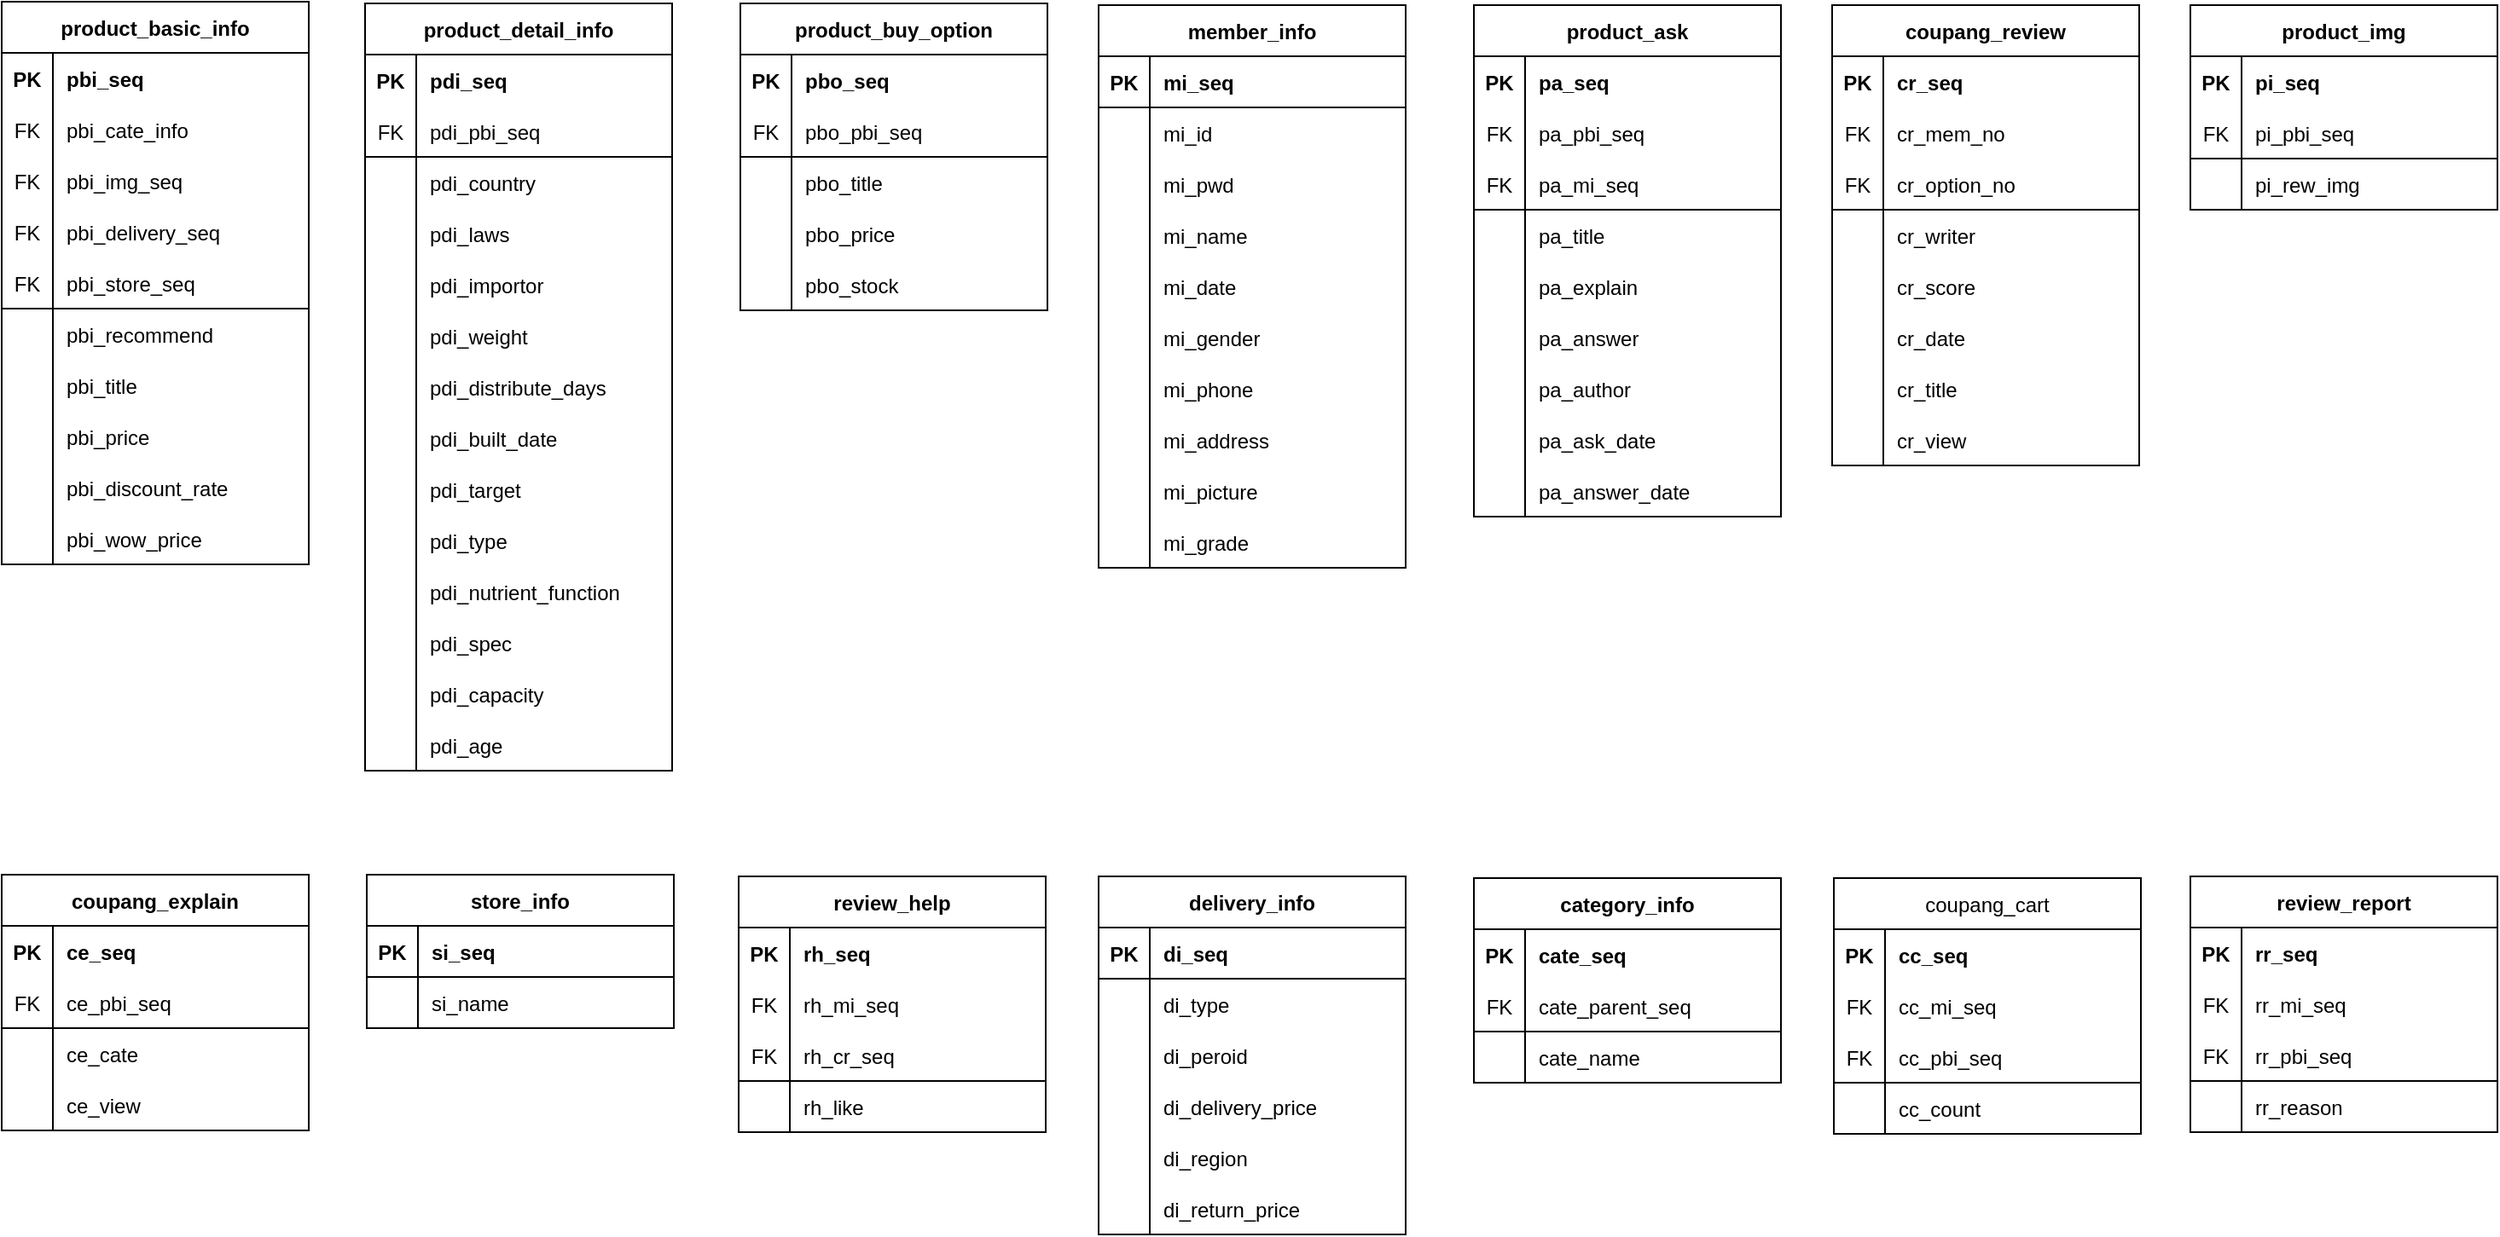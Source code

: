 <mxfile version="20.6.0" type="device"><diagram id="kfBVrEMEbnq6LdRovGyR" name="페이지-1"><mxGraphModel dx="1483" dy="770" grid="1" gridSize="10" guides="1" tooltips="1" connect="1" arrows="1" fold="1" page="1" pageScale="1" pageWidth="1500" pageHeight="1500" math="0" shadow="0"><root><mxCell id="0"/><mxCell id="1" parent="0"/><mxCell id="So4JL9yO8KhDdwIBLUJm-1" value="product_basic_info" style="shape=table;startSize=30;container=1;collapsible=1;childLayout=tableLayout;fixedRows=1;rowLines=0;fontStyle=1;align=center;resizeLast=1;" vertex="1" parent="1"><mxGeometry x="17" y="18" width="180" height="330" as="geometry"/></mxCell><mxCell id="So4JL9yO8KhDdwIBLUJm-31" value="" style="shape=tableRow;horizontal=0;startSize=0;swimlaneHead=0;swimlaneBody=0;fillColor=none;collapsible=0;dropTarget=0;points=[[0,0.5],[1,0.5]];portConstraint=eastwest;top=0;left=0;right=0;bottom=0;" vertex="1" parent="So4JL9yO8KhDdwIBLUJm-1"><mxGeometry y="30" width="180" height="30" as="geometry"/></mxCell><mxCell id="So4JL9yO8KhDdwIBLUJm-32" value="PK" style="shape=partialRectangle;connectable=0;fillColor=none;top=0;left=0;bottom=0;right=0;fontStyle=1;overflow=hidden;" vertex="1" parent="So4JL9yO8KhDdwIBLUJm-31"><mxGeometry width="30" height="30" as="geometry"><mxRectangle width="30" height="30" as="alternateBounds"/></mxGeometry></mxCell><mxCell id="So4JL9yO8KhDdwIBLUJm-33" value="pbi_seq" style="shape=partialRectangle;connectable=0;fillColor=none;top=0;left=0;bottom=0;right=0;align=left;spacingLeft=6;fontStyle=1;overflow=hidden;" vertex="1" parent="So4JL9yO8KhDdwIBLUJm-31"><mxGeometry x="30" width="150" height="30" as="geometry"><mxRectangle width="150" height="30" as="alternateBounds"/></mxGeometry></mxCell><mxCell id="So4JL9yO8KhDdwIBLUJm-35" value="" style="shape=tableRow;horizontal=0;startSize=0;swimlaneHead=0;swimlaneBody=0;fillColor=none;collapsible=0;dropTarget=0;points=[[0,0.5],[1,0.5]];portConstraint=eastwest;top=0;left=0;right=0;bottom=0;" vertex="1" parent="So4JL9yO8KhDdwIBLUJm-1"><mxGeometry y="60" width="180" height="30" as="geometry"/></mxCell><mxCell id="So4JL9yO8KhDdwIBLUJm-36" value="FK" style="shape=partialRectangle;connectable=0;fillColor=none;top=0;left=0;bottom=0;right=0;fontStyle=0;overflow=hidden;" vertex="1" parent="So4JL9yO8KhDdwIBLUJm-35"><mxGeometry width="30" height="30" as="geometry"><mxRectangle width="30" height="30" as="alternateBounds"/></mxGeometry></mxCell><mxCell id="So4JL9yO8KhDdwIBLUJm-37" value="pbi_cate_info" style="shape=partialRectangle;connectable=0;fillColor=none;top=0;left=0;bottom=0;right=0;align=left;spacingLeft=6;fontStyle=0;overflow=hidden;" vertex="1" parent="So4JL9yO8KhDdwIBLUJm-35"><mxGeometry x="30" width="150" height="30" as="geometry"><mxRectangle width="150" height="30" as="alternateBounds"/></mxGeometry></mxCell><mxCell id="So4JL9yO8KhDdwIBLUJm-43" value="" style="shape=tableRow;horizontal=0;startSize=0;swimlaneHead=0;swimlaneBody=0;fillColor=none;collapsible=0;dropTarget=0;points=[[0,0.5],[1,0.5]];portConstraint=eastwest;top=0;left=0;right=0;bottom=0;" vertex="1" parent="So4JL9yO8KhDdwIBLUJm-1"><mxGeometry y="90" width="180" height="30" as="geometry"/></mxCell><mxCell id="So4JL9yO8KhDdwIBLUJm-44" value="FK" style="shape=partialRectangle;connectable=0;fillColor=none;top=0;left=0;bottom=0;right=0;fontStyle=0;overflow=hidden;" vertex="1" parent="So4JL9yO8KhDdwIBLUJm-43"><mxGeometry width="30" height="30" as="geometry"><mxRectangle width="30" height="30" as="alternateBounds"/></mxGeometry></mxCell><mxCell id="So4JL9yO8KhDdwIBLUJm-45" value="pbi_img_seq" style="shape=partialRectangle;connectable=0;fillColor=none;top=0;left=0;bottom=0;right=0;align=left;spacingLeft=6;fontStyle=0;overflow=hidden;" vertex="1" parent="So4JL9yO8KhDdwIBLUJm-43"><mxGeometry x="30" width="150" height="30" as="geometry"><mxRectangle width="150" height="30" as="alternateBounds"/></mxGeometry></mxCell><mxCell id="So4JL9yO8KhDdwIBLUJm-39" value="" style="shape=tableRow;horizontal=0;startSize=0;swimlaneHead=0;swimlaneBody=0;fillColor=none;collapsible=0;dropTarget=0;points=[[0,0.5],[1,0.5]];portConstraint=eastwest;top=0;left=0;right=0;bottom=0;" vertex="1" parent="So4JL9yO8KhDdwIBLUJm-1"><mxGeometry y="120" width="180" height="30" as="geometry"/></mxCell><mxCell id="So4JL9yO8KhDdwIBLUJm-40" value="FK" style="shape=partialRectangle;connectable=0;fillColor=none;top=0;left=0;bottom=0;right=0;fontStyle=0;overflow=hidden;" vertex="1" parent="So4JL9yO8KhDdwIBLUJm-39"><mxGeometry width="30" height="30" as="geometry"><mxRectangle width="30" height="30" as="alternateBounds"/></mxGeometry></mxCell><mxCell id="So4JL9yO8KhDdwIBLUJm-41" value="pbi_delivery_seq" style="shape=partialRectangle;connectable=0;fillColor=none;top=0;left=0;bottom=0;right=0;align=left;spacingLeft=6;fontStyle=0;overflow=hidden;" vertex="1" parent="So4JL9yO8KhDdwIBLUJm-39"><mxGeometry x="30" width="150" height="30" as="geometry"><mxRectangle width="150" height="30" as="alternateBounds"/></mxGeometry></mxCell><mxCell id="So4JL9yO8KhDdwIBLUJm-2" value="" style="shape=tableRow;horizontal=0;startSize=0;swimlaneHead=0;swimlaneBody=0;fillColor=none;collapsible=0;dropTarget=0;points=[[0,0.5],[1,0.5]];portConstraint=eastwest;top=0;left=0;right=0;bottom=1;fontStyle=4" vertex="1" parent="So4JL9yO8KhDdwIBLUJm-1"><mxGeometry y="150" width="180" height="30" as="geometry"/></mxCell><mxCell id="So4JL9yO8KhDdwIBLUJm-3" value="FK" style="shape=partialRectangle;connectable=0;fillColor=none;top=0;left=0;bottom=0;right=0;fontStyle=0;overflow=hidden;" vertex="1" parent="So4JL9yO8KhDdwIBLUJm-2"><mxGeometry width="30" height="30" as="geometry"><mxRectangle width="30" height="30" as="alternateBounds"/></mxGeometry></mxCell><mxCell id="So4JL9yO8KhDdwIBLUJm-4" value="pbi_store_seq" style="shape=partialRectangle;connectable=0;fillColor=none;top=0;left=0;bottom=0;right=0;align=left;spacingLeft=6;fontStyle=0;overflow=hidden;" vertex="1" parent="So4JL9yO8KhDdwIBLUJm-2"><mxGeometry x="30" width="150" height="30" as="geometry"><mxRectangle width="150" height="30" as="alternateBounds"/></mxGeometry></mxCell><mxCell id="So4JL9yO8KhDdwIBLUJm-5" value="" style="shape=tableRow;horizontal=0;startSize=0;swimlaneHead=0;swimlaneBody=0;fillColor=none;collapsible=0;dropTarget=0;points=[[0,0.5],[1,0.5]];portConstraint=eastwest;top=0;left=0;right=0;bottom=0;" vertex="1" parent="So4JL9yO8KhDdwIBLUJm-1"><mxGeometry y="180" width="180" height="30" as="geometry"/></mxCell><mxCell id="So4JL9yO8KhDdwIBLUJm-6" value="" style="shape=partialRectangle;connectable=0;fillColor=none;top=0;left=0;bottom=0;right=0;editable=1;overflow=hidden;" vertex="1" parent="So4JL9yO8KhDdwIBLUJm-5"><mxGeometry width="30" height="30" as="geometry"><mxRectangle width="30" height="30" as="alternateBounds"/></mxGeometry></mxCell><mxCell id="So4JL9yO8KhDdwIBLUJm-7" value="pbi_recommend" style="shape=partialRectangle;connectable=0;fillColor=none;top=0;left=0;bottom=0;right=0;align=left;spacingLeft=6;overflow=hidden;" vertex="1" parent="So4JL9yO8KhDdwIBLUJm-5"><mxGeometry x="30" width="150" height="30" as="geometry"><mxRectangle width="150" height="30" as="alternateBounds"/></mxGeometry></mxCell><mxCell id="So4JL9yO8KhDdwIBLUJm-8" value="" style="shape=tableRow;horizontal=0;startSize=0;swimlaneHead=0;swimlaneBody=0;fillColor=none;collapsible=0;dropTarget=0;points=[[0,0.5],[1,0.5]];portConstraint=eastwest;top=0;left=0;right=0;bottom=0;" vertex="1" parent="So4JL9yO8KhDdwIBLUJm-1"><mxGeometry y="210" width="180" height="30" as="geometry"/></mxCell><mxCell id="So4JL9yO8KhDdwIBLUJm-9" value="" style="shape=partialRectangle;connectable=0;fillColor=none;top=0;left=0;bottom=0;right=0;editable=1;overflow=hidden;" vertex="1" parent="So4JL9yO8KhDdwIBLUJm-8"><mxGeometry width="30" height="30" as="geometry"><mxRectangle width="30" height="30" as="alternateBounds"/></mxGeometry></mxCell><mxCell id="So4JL9yO8KhDdwIBLUJm-10" value="pbi_title" style="shape=partialRectangle;connectable=0;fillColor=none;top=0;left=0;bottom=0;right=0;align=left;spacingLeft=6;overflow=hidden;" vertex="1" parent="So4JL9yO8KhDdwIBLUJm-8"><mxGeometry x="30" width="150" height="30" as="geometry"><mxRectangle width="150" height="30" as="alternateBounds"/></mxGeometry></mxCell><mxCell id="So4JL9yO8KhDdwIBLUJm-11" value="" style="shape=tableRow;horizontal=0;startSize=0;swimlaneHead=0;swimlaneBody=0;fillColor=none;collapsible=0;dropTarget=0;points=[[0,0.5],[1,0.5]];portConstraint=eastwest;top=0;left=0;right=0;bottom=0;" vertex="1" parent="So4JL9yO8KhDdwIBLUJm-1"><mxGeometry y="240" width="180" height="30" as="geometry"/></mxCell><mxCell id="So4JL9yO8KhDdwIBLUJm-12" value="" style="shape=partialRectangle;connectable=0;fillColor=none;top=0;left=0;bottom=0;right=0;editable=1;overflow=hidden;" vertex="1" parent="So4JL9yO8KhDdwIBLUJm-11"><mxGeometry width="30" height="30" as="geometry"><mxRectangle width="30" height="30" as="alternateBounds"/></mxGeometry></mxCell><mxCell id="So4JL9yO8KhDdwIBLUJm-13" value="pbi_price" style="shape=partialRectangle;connectable=0;fillColor=none;top=0;left=0;bottom=0;right=0;align=left;spacingLeft=6;overflow=hidden;" vertex="1" parent="So4JL9yO8KhDdwIBLUJm-11"><mxGeometry x="30" width="150" height="30" as="geometry"><mxRectangle width="150" height="30" as="alternateBounds"/></mxGeometry></mxCell><mxCell id="So4JL9yO8KhDdwIBLUJm-47" value="" style="shape=tableRow;horizontal=0;startSize=0;swimlaneHead=0;swimlaneBody=0;fillColor=none;collapsible=0;dropTarget=0;points=[[0,0.5],[1,0.5]];portConstraint=eastwest;top=0;left=0;right=0;bottom=0;" vertex="1" parent="So4JL9yO8KhDdwIBLUJm-1"><mxGeometry y="270" width="180" height="30" as="geometry"/></mxCell><mxCell id="So4JL9yO8KhDdwIBLUJm-48" value="" style="shape=partialRectangle;connectable=0;fillColor=none;top=0;left=0;bottom=0;right=0;editable=1;overflow=hidden;" vertex="1" parent="So4JL9yO8KhDdwIBLUJm-47"><mxGeometry width="30" height="30" as="geometry"><mxRectangle width="30" height="30" as="alternateBounds"/></mxGeometry></mxCell><mxCell id="So4JL9yO8KhDdwIBLUJm-49" value="pbi_discount_rate" style="shape=partialRectangle;connectable=0;fillColor=none;top=0;left=0;bottom=0;right=0;align=left;spacingLeft=6;overflow=hidden;" vertex="1" parent="So4JL9yO8KhDdwIBLUJm-47"><mxGeometry x="30" width="150" height="30" as="geometry"><mxRectangle width="150" height="30" as="alternateBounds"/></mxGeometry></mxCell><mxCell id="So4JL9yO8KhDdwIBLUJm-51" value="" style="shape=tableRow;horizontal=0;startSize=0;swimlaneHead=0;swimlaneBody=0;fillColor=none;collapsible=0;dropTarget=0;points=[[0,0.5],[1,0.5]];portConstraint=eastwest;top=0;left=0;right=0;bottom=0;" vertex="1" parent="So4JL9yO8KhDdwIBLUJm-1"><mxGeometry y="300" width="180" height="30" as="geometry"/></mxCell><mxCell id="So4JL9yO8KhDdwIBLUJm-52" value="" style="shape=partialRectangle;connectable=0;fillColor=none;top=0;left=0;bottom=0;right=0;editable=1;overflow=hidden;" vertex="1" parent="So4JL9yO8KhDdwIBLUJm-51"><mxGeometry width="30" height="30" as="geometry"><mxRectangle width="30" height="30" as="alternateBounds"/></mxGeometry></mxCell><mxCell id="So4JL9yO8KhDdwIBLUJm-53" value="pbi_wow_price" style="shape=partialRectangle;connectable=0;fillColor=none;top=0;left=0;bottom=0;right=0;align=left;spacingLeft=6;overflow=hidden;" vertex="1" parent="So4JL9yO8KhDdwIBLUJm-51"><mxGeometry x="30" width="150" height="30" as="geometry"><mxRectangle width="150" height="30" as="alternateBounds"/></mxGeometry></mxCell><mxCell id="So4JL9yO8KhDdwIBLUJm-85" value="product_detail_info" style="shape=table;startSize=30;container=1;collapsible=1;childLayout=tableLayout;fixedRows=1;rowLines=0;fontStyle=1;align=center;resizeLast=1;" vertex="1" parent="1"><mxGeometry x="230" y="19" width="180" height="450" as="geometry"/></mxCell><mxCell id="So4JL9yO8KhDdwIBLUJm-99" value="" style="shape=tableRow;horizontal=0;startSize=0;swimlaneHead=0;swimlaneBody=0;fillColor=none;collapsible=0;dropTarget=0;points=[[0,0.5],[1,0.5]];portConstraint=eastwest;top=0;left=0;right=0;bottom=0;" vertex="1" parent="So4JL9yO8KhDdwIBLUJm-85"><mxGeometry y="30" width="180" height="30" as="geometry"/></mxCell><mxCell id="So4JL9yO8KhDdwIBLUJm-100" value="PK" style="shape=partialRectangle;connectable=0;fillColor=none;top=0;left=0;bottom=0;right=0;fontStyle=1;overflow=hidden;" vertex="1" parent="So4JL9yO8KhDdwIBLUJm-99"><mxGeometry width="30" height="30" as="geometry"><mxRectangle width="30" height="30" as="alternateBounds"/></mxGeometry></mxCell><mxCell id="So4JL9yO8KhDdwIBLUJm-101" value="pdi_seq" style="shape=partialRectangle;connectable=0;fillColor=none;top=0;left=0;bottom=0;right=0;align=left;spacingLeft=6;fontStyle=1;overflow=hidden;" vertex="1" parent="So4JL9yO8KhDdwIBLUJm-99"><mxGeometry x="30" width="150" height="30" as="geometry"><mxRectangle width="150" height="30" as="alternateBounds"/></mxGeometry></mxCell><mxCell id="So4JL9yO8KhDdwIBLUJm-86" value="" style="shape=tableRow;horizontal=0;startSize=0;swimlaneHead=0;swimlaneBody=0;fillColor=none;collapsible=0;dropTarget=0;points=[[0,0.5],[1,0.5]];portConstraint=eastwest;top=0;left=0;right=0;bottom=1;fontStyle=1" vertex="1" parent="So4JL9yO8KhDdwIBLUJm-85"><mxGeometry y="60" width="180" height="30" as="geometry"/></mxCell><mxCell id="So4JL9yO8KhDdwIBLUJm-87" value="FK" style="shape=partialRectangle;connectable=0;fillColor=none;top=0;left=0;bottom=0;right=0;fontStyle=0;overflow=hidden;" vertex="1" parent="So4JL9yO8KhDdwIBLUJm-86"><mxGeometry width="30" height="30" as="geometry"><mxRectangle width="30" height="30" as="alternateBounds"/></mxGeometry></mxCell><mxCell id="So4JL9yO8KhDdwIBLUJm-88" value="pdi_pbi_seq" style="shape=partialRectangle;connectable=0;fillColor=none;top=0;left=0;bottom=0;right=0;align=left;spacingLeft=6;fontStyle=0;overflow=hidden;" vertex="1" parent="So4JL9yO8KhDdwIBLUJm-86"><mxGeometry x="30" width="150" height="30" as="geometry"><mxRectangle width="150" height="30" as="alternateBounds"/></mxGeometry></mxCell><mxCell id="So4JL9yO8KhDdwIBLUJm-89" value="" style="shape=tableRow;horizontal=0;startSize=0;swimlaneHead=0;swimlaneBody=0;fillColor=none;collapsible=0;dropTarget=0;points=[[0,0.5],[1,0.5]];portConstraint=eastwest;top=0;left=0;right=0;bottom=0;" vertex="1" parent="So4JL9yO8KhDdwIBLUJm-85"><mxGeometry y="90" width="180" height="30" as="geometry"/></mxCell><mxCell id="So4JL9yO8KhDdwIBLUJm-90" value="" style="shape=partialRectangle;connectable=0;fillColor=none;top=0;left=0;bottom=0;right=0;editable=1;overflow=hidden;" vertex="1" parent="So4JL9yO8KhDdwIBLUJm-89"><mxGeometry width="30" height="30" as="geometry"><mxRectangle width="30" height="30" as="alternateBounds"/></mxGeometry></mxCell><mxCell id="So4JL9yO8KhDdwIBLUJm-91" value="pdi_country" style="shape=partialRectangle;connectable=0;fillColor=none;top=0;left=0;bottom=0;right=0;align=left;spacingLeft=6;overflow=hidden;" vertex="1" parent="So4JL9yO8KhDdwIBLUJm-89"><mxGeometry x="30" width="150" height="30" as="geometry"><mxRectangle width="150" height="30" as="alternateBounds"/></mxGeometry></mxCell><mxCell id="So4JL9yO8KhDdwIBLUJm-92" value="" style="shape=tableRow;horizontal=0;startSize=0;swimlaneHead=0;swimlaneBody=0;fillColor=none;collapsible=0;dropTarget=0;points=[[0,0.5],[1,0.5]];portConstraint=eastwest;top=0;left=0;right=0;bottom=0;" vertex="1" parent="So4JL9yO8KhDdwIBLUJm-85"><mxGeometry y="120" width="180" height="30" as="geometry"/></mxCell><mxCell id="So4JL9yO8KhDdwIBLUJm-93" value="" style="shape=partialRectangle;connectable=0;fillColor=none;top=0;left=0;bottom=0;right=0;editable=1;overflow=hidden;" vertex="1" parent="So4JL9yO8KhDdwIBLUJm-92"><mxGeometry width="30" height="30" as="geometry"><mxRectangle width="30" height="30" as="alternateBounds"/></mxGeometry></mxCell><mxCell id="So4JL9yO8KhDdwIBLUJm-94" value="pdi_laws" style="shape=partialRectangle;connectable=0;fillColor=none;top=0;left=0;bottom=0;right=0;align=left;spacingLeft=6;overflow=hidden;" vertex="1" parent="So4JL9yO8KhDdwIBLUJm-92"><mxGeometry x="30" width="150" height="30" as="geometry"><mxRectangle width="150" height="30" as="alternateBounds"/></mxGeometry></mxCell><mxCell id="So4JL9yO8KhDdwIBLUJm-103" value="" style="shape=tableRow;horizontal=0;startSize=0;swimlaneHead=0;swimlaneBody=0;fillColor=none;collapsible=0;dropTarget=0;points=[[0,0.5],[1,0.5]];portConstraint=eastwest;top=0;left=0;right=0;bottom=0;" vertex="1" parent="So4JL9yO8KhDdwIBLUJm-85"><mxGeometry y="150" width="180" height="30" as="geometry"/></mxCell><mxCell id="So4JL9yO8KhDdwIBLUJm-104" value="" style="shape=partialRectangle;connectable=0;fillColor=none;top=0;left=0;bottom=0;right=0;editable=1;overflow=hidden;" vertex="1" parent="So4JL9yO8KhDdwIBLUJm-103"><mxGeometry width="30" height="30" as="geometry"><mxRectangle width="30" height="30" as="alternateBounds"/></mxGeometry></mxCell><mxCell id="So4JL9yO8KhDdwIBLUJm-105" value="pdi_importor" style="shape=partialRectangle;connectable=0;fillColor=none;top=0;left=0;bottom=0;right=0;align=left;spacingLeft=6;overflow=hidden;" vertex="1" parent="So4JL9yO8KhDdwIBLUJm-103"><mxGeometry x="30" width="150" height="30" as="geometry"><mxRectangle width="150" height="30" as="alternateBounds"/></mxGeometry></mxCell><mxCell id="So4JL9yO8KhDdwIBLUJm-107" value="" style="shape=tableRow;horizontal=0;startSize=0;swimlaneHead=0;swimlaneBody=0;fillColor=none;collapsible=0;dropTarget=0;points=[[0,0.5],[1,0.5]];portConstraint=eastwest;top=0;left=0;right=0;bottom=0;" vertex="1" parent="So4JL9yO8KhDdwIBLUJm-85"><mxGeometry y="180" width="180" height="30" as="geometry"/></mxCell><mxCell id="So4JL9yO8KhDdwIBLUJm-108" value="" style="shape=partialRectangle;connectable=0;fillColor=none;top=0;left=0;bottom=0;right=0;editable=1;overflow=hidden;" vertex="1" parent="So4JL9yO8KhDdwIBLUJm-107"><mxGeometry width="30" height="30" as="geometry"><mxRectangle width="30" height="30" as="alternateBounds"/></mxGeometry></mxCell><mxCell id="So4JL9yO8KhDdwIBLUJm-109" value="pdi_weight" style="shape=partialRectangle;connectable=0;fillColor=none;top=0;left=0;bottom=0;right=0;align=left;spacingLeft=6;overflow=hidden;" vertex="1" parent="So4JL9yO8KhDdwIBLUJm-107"><mxGeometry x="30" width="150" height="30" as="geometry"><mxRectangle width="150" height="30" as="alternateBounds"/></mxGeometry></mxCell><mxCell id="So4JL9yO8KhDdwIBLUJm-111" value="" style="shape=tableRow;horizontal=0;startSize=0;swimlaneHead=0;swimlaneBody=0;fillColor=none;collapsible=0;dropTarget=0;points=[[0,0.5],[1,0.5]];portConstraint=eastwest;top=0;left=0;right=0;bottom=0;" vertex="1" parent="So4JL9yO8KhDdwIBLUJm-85"><mxGeometry y="210" width="180" height="30" as="geometry"/></mxCell><mxCell id="So4JL9yO8KhDdwIBLUJm-112" value="" style="shape=partialRectangle;connectable=0;fillColor=none;top=0;left=0;bottom=0;right=0;editable=1;overflow=hidden;" vertex="1" parent="So4JL9yO8KhDdwIBLUJm-111"><mxGeometry width="30" height="30" as="geometry"><mxRectangle width="30" height="30" as="alternateBounds"/></mxGeometry></mxCell><mxCell id="So4JL9yO8KhDdwIBLUJm-113" value="pdi_distribute_days" style="shape=partialRectangle;connectable=0;fillColor=none;top=0;left=0;bottom=0;right=0;align=left;spacingLeft=6;overflow=hidden;" vertex="1" parent="So4JL9yO8KhDdwIBLUJm-111"><mxGeometry x="30" width="150" height="30" as="geometry"><mxRectangle width="150" height="30" as="alternateBounds"/></mxGeometry></mxCell><mxCell id="So4JL9yO8KhDdwIBLUJm-115" value="" style="shape=tableRow;horizontal=0;startSize=0;swimlaneHead=0;swimlaneBody=0;fillColor=none;collapsible=0;dropTarget=0;points=[[0,0.5],[1,0.5]];portConstraint=eastwest;top=0;left=0;right=0;bottom=0;" vertex="1" parent="So4JL9yO8KhDdwIBLUJm-85"><mxGeometry y="240" width="180" height="30" as="geometry"/></mxCell><mxCell id="So4JL9yO8KhDdwIBLUJm-116" value="" style="shape=partialRectangle;connectable=0;fillColor=none;top=0;left=0;bottom=0;right=0;editable=1;overflow=hidden;" vertex="1" parent="So4JL9yO8KhDdwIBLUJm-115"><mxGeometry width="30" height="30" as="geometry"><mxRectangle width="30" height="30" as="alternateBounds"/></mxGeometry></mxCell><mxCell id="So4JL9yO8KhDdwIBLUJm-117" value="pdi_built_date" style="shape=partialRectangle;connectable=0;fillColor=none;top=0;left=0;bottom=0;right=0;align=left;spacingLeft=6;overflow=hidden;" vertex="1" parent="So4JL9yO8KhDdwIBLUJm-115"><mxGeometry x="30" width="150" height="30" as="geometry"><mxRectangle width="150" height="30" as="alternateBounds"/></mxGeometry></mxCell><mxCell id="So4JL9yO8KhDdwIBLUJm-119" value="" style="shape=tableRow;horizontal=0;startSize=0;swimlaneHead=0;swimlaneBody=0;fillColor=none;collapsible=0;dropTarget=0;points=[[0,0.5],[1,0.5]];portConstraint=eastwest;top=0;left=0;right=0;bottom=0;" vertex="1" parent="So4JL9yO8KhDdwIBLUJm-85"><mxGeometry y="270" width="180" height="30" as="geometry"/></mxCell><mxCell id="So4JL9yO8KhDdwIBLUJm-120" value="" style="shape=partialRectangle;connectable=0;fillColor=none;top=0;left=0;bottom=0;right=0;editable=1;overflow=hidden;" vertex="1" parent="So4JL9yO8KhDdwIBLUJm-119"><mxGeometry width="30" height="30" as="geometry"><mxRectangle width="30" height="30" as="alternateBounds"/></mxGeometry></mxCell><mxCell id="So4JL9yO8KhDdwIBLUJm-121" value="pdi_target" style="shape=partialRectangle;connectable=0;fillColor=none;top=0;left=0;bottom=0;right=0;align=left;spacingLeft=6;overflow=hidden;" vertex="1" parent="So4JL9yO8KhDdwIBLUJm-119"><mxGeometry x="30" width="150" height="30" as="geometry"><mxRectangle width="150" height="30" as="alternateBounds"/></mxGeometry></mxCell><mxCell id="So4JL9yO8KhDdwIBLUJm-123" value="" style="shape=tableRow;horizontal=0;startSize=0;swimlaneHead=0;swimlaneBody=0;fillColor=none;collapsible=0;dropTarget=0;points=[[0,0.5],[1,0.5]];portConstraint=eastwest;top=0;left=0;right=0;bottom=0;" vertex="1" parent="So4JL9yO8KhDdwIBLUJm-85"><mxGeometry y="300" width="180" height="30" as="geometry"/></mxCell><mxCell id="So4JL9yO8KhDdwIBLUJm-124" value="" style="shape=partialRectangle;connectable=0;fillColor=none;top=0;left=0;bottom=0;right=0;editable=1;overflow=hidden;" vertex="1" parent="So4JL9yO8KhDdwIBLUJm-123"><mxGeometry width="30" height="30" as="geometry"><mxRectangle width="30" height="30" as="alternateBounds"/></mxGeometry></mxCell><mxCell id="So4JL9yO8KhDdwIBLUJm-125" value="pdi_type" style="shape=partialRectangle;connectable=0;fillColor=none;top=0;left=0;bottom=0;right=0;align=left;spacingLeft=6;overflow=hidden;" vertex="1" parent="So4JL9yO8KhDdwIBLUJm-123"><mxGeometry x="30" width="150" height="30" as="geometry"><mxRectangle width="150" height="30" as="alternateBounds"/></mxGeometry></mxCell><mxCell id="So4JL9yO8KhDdwIBLUJm-127" value="" style="shape=tableRow;horizontal=0;startSize=0;swimlaneHead=0;swimlaneBody=0;fillColor=none;collapsible=0;dropTarget=0;points=[[0,0.5],[1,0.5]];portConstraint=eastwest;top=0;left=0;right=0;bottom=0;" vertex="1" parent="So4JL9yO8KhDdwIBLUJm-85"><mxGeometry y="330" width="180" height="30" as="geometry"/></mxCell><mxCell id="So4JL9yO8KhDdwIBLUJm-128" value="" style="shape=partialRectangle;connectable=0;fillColor=none;top=0;left=0;bottom=0;right=0;editable=1;overflow=hidden;" vertex="1" parent="So4JL9yO8KhDdwIBLUJm-127"><mxGeometry width="30" height="30" as="geometry"><mxRectangle width="30" height="30" as="alternateBounds"/></mxGeometry></mxCell><mxCell id="So4JL9yO8KhDdwIBLUJm-129" value="pdi_nutrient_function" style="shape=partialRectangle;connectable=0;fillColor=none;top=0;left=0;bottom=0;right=0;align=left;spacingLeft=6;overflow=hidden;" vertex="1" parent="So4JL9yO8KhDdwIBLUJm-127"><mxGeometry x="30" width="150" height="30" as="geometry"><mxRectangle width="150" height="30" as="alternateBounds"/></mxGeometry></mxCell><mxCell id="So4JL9yO8KhDdwIBLUJm-131" value="" style="shape=tableRow;horizontal=0;startSize=0;swimlaneHead=0;swimlaneBody=0;fillColor=none;collapsible=0;dropTarget=0;points=[[0,0.5],[1,0.5]];portConstraint=eastwest;top=0;left=0;right=0;bottom=0;" vertex="1" parent="So4JL9yO8KhDdwIBLUJm-85"><mxGeometry y="360" width="180" height="30" as="geometry"/></mxCell><mxCell id="So4JL9yO8KhDdwIBLUJm-132" value="" style="shape=partialRectangle;connectable=0;fillColor=none;top=0;left=0;bottom=0;right=0;editable=1;overflow=hidden;" vertex="1" parent="So4JL9yO8KhDdwIBLUJm-131"><mxGeometry width="30" height="30" as="geometry"><mxRectangle width="30" height="30" as="alternateBounds"/></mxGeometry></mxCell><mxCell id="So4JL9yO8KhDdwIBLUJm-133" value="pdi_spec" style="shape=partialRectangle;connectable=0;fillColor=none;top=0;left=0;bottom=0;right=0;align=left;spacingLeft=6;overflow=hidden;" vertex="1" parent="So4JL9yO8KhDdwIBLUJm-131"><mxGeometry x="30" width="150" height="30" as="geometry"><mxRectangle width="150" height="30" as="alternateBounds"/></mxGeometry></mxCell><mxCell id="So4JL9yO8KhDdwIBLUJm-135" value="" style="shape=tableRow;horizontal=0;startSize=0;swimlaneHead=0;swimlaneBody=0;fillColor=none;collapsible=0;dropTarget=0;points=[[0,0.5],[1,0.5]];portConstraint=eastwest;top=0;left=0;right=0;bottom=0;" vertex="1" parent="So4JL9yO8KhDdwIBLUJm-85"><mxGeometry y="390" width="180" height="30" as="geometry"/></mxCell><mxCell id="So4JL9yO8KhDdwIBLUJm-136" value="" style="shape=partialRectangle;connectable=0;fillColor=none;top=0;left=0;bottom=0;right=0;editable=1;overflow=hidden;" vertex="1" parent="So4JL9yO8KhDdwIBLUJm-135"><mxGeometry width="30" height="30" as="geometry"><mxRectangle width="30" height="30" as="alternateBounds"/></mxGeometry></mxCell><mxCell id="So4JL9yO8KhDdwIBLUJm-137" value="pdi_capacity" style="shape=partialRectangle;connectable=0;fillColor=none;top=0;left=0;bottom=0;right=0;align=left;spacingLeft=6;overflow=hidden;" vertex="1" parent="So4JL9yO8KhDdwIBLUJm-135"><mxGeometry x="30" width="150" height="30" as="geometry"><mxRectangle width="150" height="30" as="alternateBounds"/></mxGeometry></mxCell><mxCell id="So4JL9yO8KhDdwIBLUJm-95" value="" style="shape=tableRow;horizontal=0;startSize=0;swimlaneHead=0;swimlaneBody=0;fillColor=none;collapsible=0;dropTarget=0;points=[[0,0.5],[1,0.5]];portConstraint=eastwest;top=0;left=0;right=0;bottom=0;" vertex="1" parent="So4JL9yO8KhDdwIBLUJm-85"><mxGeometry y="420" width="180" height="30" as="geometry"/></mxCell><mxCell id="So4JL9yO8KhDdwIBLUJm-96" value="" style="shape=partialRectangle;connectable=0;fillColor=none;top=0;left=0;bottom=0;right=0;editable=1;overflow=hidden;" vertex="1" parent="So4JL9yO8KhDdwIBLUJm-95"><mxGeometry width="30" height="30" as="geometry"><mxRectangle width="30" height="30" as="alternateBounds"/></mxGeometry></mxCell><mxCell id="So4JL9yO8KhDdwIBLUJm-97" value="pdi_age" style="shape=partialRectangle;connectable=0;fillColor=none;top=0;left=0;bottom=0;right=0;align=left;spacingLeft=6;overflow=hidden;" vertex="1" parent="So4JL9yO8KhDdwIBLUJm-95"><mxGeometry x="30" width="150" height="30" as="geometry"><mxRectangle width="150" height="30" as="alternateBounds"/></mxGeometry></mxCell><mxCell id="So4JL9yO8KhDdwIBLUJm-142" value="product_buy_option" style="shape=table;startSize=30;container=1;collapsible=1;childLayout=tableLayout;fixedRows=1;rowLines=0;fontStyle=1;align=center;resizeLast=1;" vertex="1" parent="1"><mxGeometry x="450" y="19" width="180" height="180" as="geometry"/></mxCell><mxCell id="So4JL9yO8KhDdwIBLUJm-156" value="" style="shape=tableRow;horizontal=0;startSize=0;swimlaneHead=0;swimlaneBody=0;fillColor=none;collapsible=0;dropTarget=0;points=[[0,0.5],[1,0.5]];portConstraint=eastwest;top=0;left=0;right=0;bottom=0;" vertex="1" parent="So4JL9yO8KhDdwIBLUJm-142"><mxGeometry y="30" width="180" height="30" as="geometry"/></mxCell><mxCell id="So4JL9yO8KhDdwIBLUJm-157" value="PK" style="shape=partialRectangle;connectable=0;fillColor=none;top=0;left=0;bottom=0;right=0;fontStyle=1;overflow=hidden;" vertex="1" parent="So4JL9yO8KhDdwIBLUJm-156"><mxGeometry width="30" height="30" as="geometry"><mxRectangle width="30" height="30" as="alternateBounds"/></mxGeometry></mxCell><mxCell id="So4JL9yO8KhDdwIBLUJm-158" value="pbo_seq" style="shape=partialRectangle;connectable=0;fillColor=none;top=0;left=0;bottom=0;right=0;align=left;spacingLeft=6;fontStyle=1;overflow=hidden;" vertex="1" parent="So4JL9yO8KhDdwIBLUJm-156"><mxGeometry x="30" width="150" height="30" as="geometry"><mxRectangle width="150" height="30" as="alternateBounds"/></mxGeometry></mxCell><mxCell id="So4JL9yO8KhDdwIBLUJm-143" value="" style="shape=tableRow;horizontal=0;startSize=0;swimlaneHead=0;swimlaneBody=0;fillColor=none;collapsible=0;dropTarget=0;points=[[0,0.5],[1,0.5]];portConstraint=eastwest;top=0;left=0;right=0;bottom=1;" vertex="1" parent="So4JL9yO8KhDdwIBLUJm-142"><mxGeometry y="60" width="180" height="30" as="geometry"/></mxCell><mxCell id="So4JL9yO8KhDdwIBLUJm-144" value="FK" style="shape=partialRectangle;connectable=0;fillColor=none;top=0;left=0;bottom=0;right=0;fontStyle=0;overflow=hidden;" vertex="1" parent="So4JL9yO8KhDdwIBLUJm-143"><mxGeometry width="30" height="30" as="geometry"><mxRectangle width="30" height="30" as="alternateBounds"/></mxGeometry></mxCell><mxCell id="So4JL9yO8KhDdwIBLUJm-145" value="pbo_pbi_seq" style="shape=partialRectangle;connectable=0;fillColor=none;top=0;left=0;bottom=0;right=0;align=left;spacingLeft=6;fontStyle=0;overflow=hidden;" vertex="1" parent="So4JL9yO8KhDdwIBLUJm-143"><mxGeometry x="30" width="150" height="30" as="geometry"><mxRectangle width="150" height="30" as="alternateBounds"/></mxGeometry></mxCell><mxCell id="So4JL9yO8KhDdwIBLUJm-146" value="" style="shape=tableRow;horizontal=0;startSize=0;swimlaneHead=0;swimlaneBody=0;fillColor=none;collapsible=0;dropTarget=0;points=[[0,0.5],[1,0.5]];portConstraint=eastwest;top=0;left=0;right=0;bottom=0;" vertex="1" parent="So4JL9yO8KhDdwIBLUJm-142"><mxGeometry y="90" width="180" height="30" as="geometry"/></mxCell><mxCell id="So4JL9yO8KhDdwIBLUJm-147" value="" style="shape=partialRectangle;connectable=0;fillColor=none;top=0;left=0;bottom=0;right=0;editable=1;overflow=hidden;" vertex="1" parent="So4JL9yO8KhDdwIBLUJm-146"><mxGeometry width="30" height="30" as="geometry"><mxRectangle width="30" height="30" as="alternateBounds"/></mxGeometry></mxCell><mxCell id="So4JL9yO8KhDdwIBLUJm-148" value="pbo_title" style="shape=partialRectangle;connectable=0;fillColor=none;top=0;left=0;bottom=0;right=0;align=left;spacingLeft=6;overflow=hidden;" vertex="1" parent="So4JL9yO8KhDdwIBLUJm-146"><mxGeometry x="30" width="150" height="30" as="geometry"><mxRectangle width="150" height="30" as="alternateBounds"/></mxGeometry></mxCell><mxCell id="So4JL9yO8KhDdwIBLUJm-149" value="" style="shape=tableRow;horizontal=0;startSize=0;swimlaneHead=0;swimlaneBody=0;fillColor=none;collapsible=0;dropTarget=0;points=[[0,0.5],[1,0.5]];portConstraint=eastwest;top=0;left=0;right=0;bottom=0;" vertex="1" parent="So4JL9yO8KhDdwIBLUJm-142"><mxGeometry y="120" width="180" height="30" as="geometry"/></mxCell><mxCell id="So4JL9yO8KhDdwIBLUJm-150" value="" style="shape=partialRectangle;connectable=0;fillColor=none;top=0;left=0;bottom=0;right=0;editable=1;overflow=hidden;" vertex="1" parent="So4JL9yO8KhDdwIBLUJm-149"><mxGeometry width="30" height="30" as="geometry"><mxRectangle width="30" height="30" as="alternateBounds"/></mxGeometry></mxCell><mxCell id="So4JL9yO8KhDdwIBLUJm-151" value="pbo_price" style="shape=partialRectangle;connectable=0;fillColor=none;top=0;left=0;bottom=0;right=0;align=left;spacingLeft=6;overflow=hidden;" vertex="1" parent="So4JL9yO8KhDdwIBLUJm-149"><mxGeometry x="30" width="150" height="30" as="geometry"><mxRectangle width="150" height="30" as="alternateBounds"/></mxGeometry></mxCell><mxCell id="So4JL9yO8KhDdwIBLUJm-152" value="" style="shape=tableRow;horizontal=0;startSize=0;swimlaneHead=0;swimlaneBody=0;fillColor=none;collapsible=0;dropTarget=0;points=[[0,0.5],[1,0.5]];portConstraint=eastwest;top=0;left=0;right=0;bottom=0;" vertex="1" parent="So4JL9yO8KhDdwIBLUJm-142"><mxGeometry y="150" width="180" height="30" as="geometry"/></mxCell><mxCell id="So4JL9yO8KhDdwIBLUJm-153" value="" style="shape=partialRectangle;connectable=0;fillColor=none;top=0;left=0;bottom=0;right=0;editable=1;overflow=hidden;" vertex="1" parent="So4JL9yO8KhDdwIBLUJm-152"><mxGeometry width="30" height="30" as="geometry"><mxRectangle width="30" height="30" as="alternateBounds"/></mxGeometry></mxCell><mxCell id="So4JL9yO8KhDdwIBLUJm-154" value="pbo_stock" style="shape=partialRectangle;connectable=0;fillColor=none;top=0;left=0;bottom=0;right=0;align=left;spacingLeft=6;overflow=hidden;" vertex="1" parent="So4JL9yO8KhDdwIBLUJm-152"><mxGeometry x="30" width="150" height="30" as="geometry"><mxRectangle width="150" height="30" as="alternateBounds"/></mxGeometry></mxCell><mxCell id="So4JL9yO8KhDdwIBLUJm-159" value="member_info" style="shape=table;startSize=30;container=1;collapsible=1;childLayout=tableLayout;fixedRows=1;rowLines=0;fontStyle=1;align=center;resizeLast=1;" vertex="1" parent="1"><mxGeometry x="660" y="20" width="180" height="330" as="geometry"/></mxCell><mxCell id="So4JL9yO8KhDdwIBLUJm-160" value="" style="shape=tableRow;horizontal=0;startSize=0;swimlaneHead=0;swimlaneBody=0;fillColor=none;collapsible=0;dropTarget=0;points=[[0,0.5],[1,0.5]];portConstraint=eastwest;top=0;left=0;right=0;bottom=1;" vertex="1" parent="So4JL9yO8KhDdwIBLUJm-159"><mxGeometry y="30" width="180" height="30" as="geometry"/></mxCell><mxCell id="So4JL9yO8KhDdwIBLUJm-161" value="PK" style="shape=partialRectangle;connectable=0;fillColor=none;top=0;left=0;bottom=0;right=0;fontStyle=1;overflow=hidden;" vertex="1" parent="So4JL9yO8KhDdwIBLUJm-160"><mxGeometry width="30" height="30" as="geometry"><mxRectangle width="30" height="30" as="alternateBounds"/></mxGeometry></mxCell><mxCell id="So4JL9yO8KhDdwIBLUJm-162" value="mi_seq" style="shape=partialRectangle;connectable=0;fillColor=none;top=0;left=0;bottom=0;right=0;align=left;spacingLeft=6;fontStyle=1;overflow=hidden;" vertex="1" parent="So4JL9yO8KhDdwIBLUJm-160"><mxGeometry x="30" width="150" height="30" as="geometry"><mxRectangle width="150" height="30" as="alternateBounds"/></mxGeometry></mxCell><mxCell id="So4JL9yO8KhDdwIBLUJm-163" value="" style="shape=tableRow;horizontal=0;startSize=0;swimlaneHead=0;swimlaneBody=0;fillColor=none;collapsible=0;dropTarget=0;points=[[0,0.5],[1,0.5]];portConstraint=eastwest;top=0;left=0;right=0;bottom=0;" vertex="1" parent="So4JL9yO8KhDdwIBLUJm-159"><mxGeometry y="60" width="180" height="30" as="geometry"/></mxCell><mxCell id="So4JL9yO8KhDdwIBLUJm-164" value="" style="shape=partialRectangle;connectable=0;fillColor=none;top=0;left=0;bottom=0;right=0;editable=1;overflow=hidden;" vertex="1" parent="So4JL9yO8KhDdwIBLUJm-163"><mxGeometry width="30" height="30" as="geometry"><mxRectangle width="30" height="30" as="alternateBounds"/></mxGeometry></mxCell><mxCell id="So4JL9yO8KhDdwIBLUJm-165" value="mi_id" style="shape=partialRectangle;connectable=0;fillColor=none;top=0;left=0;bottom=0;right=0;align=left;spacingLeft=6;overflow=hidden;" vertex="1" parent="So4JL9yO8KhDdwIBLUJm-163"><mxGeometry x="30" width="150" height="30" as="geometry"><mxRectangle width="150" height="30" as="alternateBounds"/></mxGeometry></mxCell><mxCell id="So4JL9yO8KhDdwIBLUJm-166" value="" style="shape=tableRow;horizontal=0;startSize=0;swimlaneHead=0;swimlaneBody=0;fillColor=none;collapsible=0;dropTarget=0;points=[[0,0.5],[1,0.5]];portConstraint=eastwest;top=0;left=0;right=0;bottom=0;" vertex="1" parent="So4JL9yO8KhDdwIBLUJm-159"><mxGeometry y="90" width="180" height="30" as="geometry"/></mxCell><mxCell id="So4JL9yO8KhDdwIBLUJm-167" value="" style="shape=partialRectangle;connectable=0;fillColor=none;top=0;left=0;bottom=0;right=0;editable=1;overflow=hidden;" vertex="1" parent="So4JL9yO8KhDdwIBLUJm-166"><mxGeometry width="30" height="30" as="geometry"><mxRectangle width="30" height="30" as="alternateBounds"/></mxGeometry></mxCell><mxCell id="So4JL9yO8KhDdwIBLUJm-168" value="mi_pwd" style="shape=partialRectangle;connectable=0;fillColor=none;top=0;left=0;bottom=0;right=0;align=left;spacingLeft=6;overflow=hidden;" vertex="1" parent="So4JL9yO8KhDdwIBLUJm-166"><mxGeometry x="30" width="150" height="30" as="geometry"><mxRectangle width="150" height="30" as="alternateBounds"/></mxGeometry></mxCell><mxCell id="So4JL9yO8KhDdwIBLUJm-169" value="" style="shape=tableRow;horizontal=0;startSize=0;swimlaneHead=0;swimlaneBody=0;fillColor=none;collapsible=0;dropTarget=0;points=[[0,0.5],[1,0.5]];portConstraint=eastwest;top=0;left=0;right=0;bottom=0;" vertex="1" parent="So4JL9yO8KhDdwIBLUJm-159"><mxGeometry y="120" width="180" height="30" as="geometry"/></mxCell><mxCell id="So4JL9yO8KhDdwIBLUJm-170" value="" style="shape=partialRectangle;connectable=0;fillColor=none;top=0;left=0;bottom=0;right=0;editable=1;overflow=hidden;" vertex="1" parent="So4JL9yO8KhDdwIBLUJm-169"><mxGeometry width="30" height="30" as="geometry"><mxRectangle width="30" height="30" as="alternateBounds"/></mxGeometry></mxCell><mxCell id="So4JL9yO8KhDdwIBLUJm-171" value="mi_name" style="shape=partialRectangle;connectable=0;fillColor=none;top=0;left=0;bottom=0;right=0;align=left;spacingLeft=6;overflow=hidden;" vertex="1" parent="So4JL9yO8KhDdwIBLUJm-169"><mxGeometry x="30" width="150" height="30" as="geometry"><mxRectangle width="150" height="30" as="alternateBounds"/></mxGeometry></mxCell><mxCell id="So4JL9yO8KhDdwIBLUJm-193" value="" style="shape=tableRow;horizontal=0;startSize=0;swimlaneHead=0;swimlaneBody=0;fillColor=none;collapsible=0;dropTarget=0;points=[[0,0.5],[1,0.5]];portConstraint=eastwest;top=0;left=0;right=0;bottom=0;" vertex="1" parent="So4JL9yO8KhDdwIBLUJm-159"><mxGeometry y="150" width="180" height="30" as="geometry"/></mxCell><mxCell id="So4JL9yO8KhDdwIBLUJm-194" value="" style="shape=partialRectangle;connectable=0;fillColor=none;top=0;left=0;bottom=0;right=0;editable=1;overflow=hidden;" vertex="1" parent="So4JL9yO8KhDdwIBLUJm-193"><mxGeometry width="30" height="30" as="geometry"><mxRectangle width="30" height="30" as="alternateBounds"/></mxGeometry></mxCell><mxCell id="So4JL9yO8KhDdwIBLUJm-195" value="mi_date" style="shape=partialRectangle;connectable=0;fillColor=none;top=0;left=0;bottom=0;right=0;align=left;spacingLeft=6;overflow=hidden;" vertex="1" parent="So4JL9yO8KhDdwIBLUJm-193"><mxGeometry x="30" width="150" height="30" as="geometry"><mxRectangle width="150" height="30" as="alternateBounds"/></mxGeometry></mxCell><mxCell id="So4JL9yO8KhDdwIBLUJm-189" value="" style="shape=tableRow;horizontal=0;startSize=0;swimlaneHead=0;swimlaneBody=0;fillColor=none;collapsible=0;dropTarget=0;points=[[0,0.5],[1,0.5]];portConstraint=eastwest;top=0;left=0;right=0;bottom=0;" vertex="1" parent="So4JL9yO8KhDdwIBLUJm-159"><mxGeometry y="180" width="180" height="30" as="geometry"/></mxCell><mxCell id="So4JL9yO8KhDdwIBLUJm-190" value="" style="shape=partialRectangle;connectable=0;fillColor=none;top=0;left=0;bottom=0;right=0;editable=1;overflow=hidden;" vertex="1" parent="So4JL9yO8KhDdwIBLUJm-189"><mxGeometry width="30" height="30" as="geometry"><mxRectangle width="30" height="30" as="alternateBounds"/></mxGeometry></mxCell><mxCell id="So4JL9yO8KhDdwIBLUJm-191" value="mi_gender" style="shape=partialRectangle;connectable=0;fillColor=none;top=0;left=0;bottom=0;right=0;align=left;spacingLeft=6;overflow=hidden;" vertex="1" parent="So4JL9yO8KhDdwIBLUJm-189"><mxGeometry x="30" width="150" height="30" as="geometry"><mxRectangle width="150" height="30" as="alternateBounds"/></mxGeometry></mxCell><mxCell id="So4JL9yO8KhDdwIBLUJm-185" value="" style="shape=tableRow;horizontal=0;startSize=0;swimlaneHead=0;swimlaneBody=0;fillColor=none;collapsible=0;dropTarget=0;points=[[0,0.5],[1,0.5]];portConstraint=eastwest;top=0;left=0;right=0;bottom=0;" vertex="1" parent="So4JL9yO8KhDdwIBLUJm-159"><mxGeometry y="210" width="180" height="30" as="geometry"/></mxCell><mxCell id="So4JL9yO8KhDdwIBLUJm-186" value="" style="shape=partialRectangle;connectable=0;fillColor=none;top=0;left=0;bottom=0;right=0;editable=1;overflow=hidden;" vertex="1" parent="So4JL9yO8KhDdwIBLUJm-185"><mxGeometry width="30" height="30" as="geometry"><mxRectangle width="30" height="30" as="alternateBounds"/></mxGeometry></mxCell><mxCell id="So4JL9yO8KhDdwIBLUJm-187" value="mi_phone" style="shape=partialRectangle;connectable=0;fillColor=none;top=0;left=0;bottom=0;right=0;align=left;spacingLeft=6;overflow=hidden;" vertex="1" parent="So4JL9yO8KhDdwIBLUJm-185"><mxGeometry x="30" width="150" height="30" as="geometry"><mxRectangle width="150" height="30" as="alternateBounds"/></mxGeometry></mxCell><mxCell id="So4JL9yO8KhDdwIBLUJm-181" value="" style="shape=tableRow;horizontal=0;startSize=0;swimlaneHead=0;swimlaneBody=0;fillColor=none;collapsible=0;dropTarget=0;points=[[0,0.5],[1,0.5]];portConstraint=eastwest;top=0;left=0;right=0;bottom=0;" vertex="1" parent="So4JL9yO8KhDdwIBLUJm-159"><mxGeometry y="240" width="180" height="30" as="geometry"/></mxCell><mxCell id="So4JL9yO8KhDdwIBLUJm-182" value="" style="shape=partialRectangle;connectable=0;fillColor=none;top=0;left=0;bottom=0;right=0;editable=1;overflow=hidden;" vertex="1" parent="So4JL9yO8KhDdwIBLUJm-181"><mxGeometry width="30" height="30" as="geometry"><mxRectangle width="30" height="30" as="alternateBounds"/></mxGeometry></mxCell><mxCell id="So4JL9yO8KhDdwIBLUJm-183" value="mi_address" style="shape=partialRectangle;connectable=0;fillColor=none;top=0;left=0;bottom=0;right=0;align=left;spacingLeft=6;overflow=hidden;" vertex="1" parent="So4JL9yO8KhDdwIBLUJm-181"><mxGeometry x="30" width="150" height="30" as="geometry"><mxRectangle width="150" height="30" as="alternateBounds"/></mxGeometry></mxCell><mxCell id="So4JL9yO8KhDdwIBLUJm-177" value="" style="shape=tableRow;horizontal=0;startSize=0;swimlaneHead=0;swimlaneBody=0;fillColor=none;collapsible=0;dropTarget=0;points=[[0,0.5],[1,0.5]];portConstraint=eastwest;top=0;left=0;right=0;bottom=0;" vertex="1" parent="So4JL9yO8KhDdwIBLUJm-159"><mxGeometry y="270" width="180" height="30" as="geometry"/></mxCell><mxCell id="So4JL9yO8KhDdwIBLUJm-178" value="" style="shape=partialRectangle;connectable=0;fillColor=none;top=0;left=0;bottom=0;right=0;editable=1;overflow=hidden;" vertex="1" parent="So4JL9yO8KhDdwIBLUJm-177"><mxGeometry width="30" height="30" as="geometry"><mxRectangle width="30" height="30" as="alternateBounds"/></mxGeometry></mxCell><mxCell id="So4JL9yO8KhDdwIBLUJm-179" value="mi_picture" style="shape=partialRectangle;connectable=0;fillColor=none;top=0;left=0;bottom=0;right=0;align=left;spacingLeft=6;overflow=hidden;" vertex="1" parent="So4JL9yO8KhDdwIBLUJm-177"><mxGeometry x="30" width="150" height="30" as="geometry"><mxRectangle width="150" height="30" as="alternateBounds"/></mxGeometry></mxCell><mxCell id="So4JL9yO8KhDdwIBLUJm-173" value="" style="shape=tableRow;horizontal=0;startSize=0;swimlaneHead=0;swimlaneBody=0;fillColor=none;collapsible=0;dropTarget=0;points=[[0,0.5],[1,0.5]];portConstraint=eastwest;top=0;left=0;right=0;bottom=0;" vertex="1" parent="So4JL9yO8KhDdwIBLUJm-159"><mxGeometry y="300" width="180" height="30" as="geometry"/></mxCell><mxCell id="So4JL9yO8KhDdwIBLUJm-174" value="" style="shape=partialRectangle;connectable=0;fillColor=none;top=0;left=0;bottom=0;right=0;editable=1;overflow=hidden;" vertex="1" parent="So4JL9yO8KhDdwIBLUJm-173"><mxGeometry width="30" height="30" as="geometry"><mxRectangle width="30" height="30" as="alternateBounds"/></mxGeometry></mxCell><mxCell id="So4JL9yO8KhDdwIBLUJm-175" value="mi_grade" style="shape=partialRectangle;connectable=0;fillColor=none;top=0;left=0;bottom=0;right=0;align=left;spacingLeft=6;overflow=hidden;" vertex="1" parent="So4JL9yO8KhDdwIBLUJm-173"><mxGeometry x="30" width="150" height="30" as="geometry"><mxRectangle width="150" height="30" as="alternateBounds"/></mxGeometry></mxCell><mxCell id="So4JL9yO8KhDdwIBLUJm-196" value="product_ask" style="shape=table;startSize=30;container=1;collapsible=1;childLayout=tableLayout;fixedRows=1;rowLines=0;fontStyle=1;align=center;resizeLast=1;" vertex="1" parent="1"><mxGeometry x="880" y="20" width="180" height="300" as="geometry"/></mxCell><mxCell id="So4JL9yO8KhDdwIBLUJm-210" value="" style="shape=tableRow;horizontal=0;startSize=0;swimlaneHead=0;swimlaneBody=0;fillColor=none;collapsible=0;dropTarget=0;points=[[0,0.5],[1,0.5]];portConstraint=eastwest;top=0;left=0;right=0;bottom=0;" vertex="1" parent="So4JL9yO8KhDdwIBLUJm-196"><mxGeometry y="30" width="180" height="30" as="geometry"/></mxCell><mxCell id="So4JL9yO8KhDdwIBLUJm-211" value="PK" style="shape=partialRectangle;connectable=0;fillColor=none;top=0;left=0;bottom=0;right=0;fontStyle=1;overflow=hidden;" vertex="1" parent="So4JL9yO8KhDdwIBLUJm-210"><mxGeometry width="30" height="30" as="geometry"><mxRectangle width="30" height="30" as="alternateBounds"/></mxGeometry></mxCell><mxCell id="So4JL9yO8KhDdwIBLUJm-212" value="pa_seq" style="shape=partialRectangle;connectable=0;fillColor=none;top=0;left=0;bottom=0;right=0;align=left;spacingLeft=6;fontStyle=1;overflow=hidden;" vertex="1" parent="So4JL9yO8KhDdwIBLUJm-210"><mxGeometry x="30" width="150" height="30" as="geometry"><mxRectangle width="150" height="30" as="alternateBounds"/></mxGeometry></mxCell><mxCell id="So4JL9yO8KhDdwIBLUJm-214" value="" style="shape=tableRow;horizontal=0;startSize=0;swimlaneHead=0;swimlaneBody=0;fillColor=none;collapsible=0;dropTarget=0;points=[[0,0.5],[1,0.5]];portConstraint=eastwest;top=0;left=0;right=0;bottom=0;" vertex="1" parent="So4JL9yO8KhDdwIBLUJm-196"><mxGeometry y="60" width="180" height="30" as="geometry"/></mxCell><mxCell id="So4JL9yO8KhDdwIBLUJm-215" value="FK" style="shape=partialRectangle;connectable=0;fillColor=none;top=0;left=0;bottom=0;right=0;fontStyle=0;overflow=hidden;" vertex="1" parent="So4JL9yO8KhDdwIBLUJm-214"><mxGeometry width="30" height="30" as="geometry"><mxRectangle width="30" height="30" as="alternateBounds"/></mxGeometry></mxCell><mxCell id="So4JL9yO8KhDdwIBLUJm-216" value="pa_pbi_seq" style="shape=partialRectangle;connectable=0;fillColor=none;top=0;left=0;bottom=0;right=0;align=left;spacingLeft=6;fontStyle=0;overflow=hidden;" vertex="1" parent="So4JL9yO8KhDdwIBLUJm-214"><mxGeometry x="30" width="150" height="30" as="geometry"><mxRectangle width="150" height="30" as="alternateBounds"/></mxGeometry></mxCell><mxCell id="So4JL9yO8KhDdwIBLUJm-197" value="" style="shape=tableRow;horizontal=0;startSize=0;swimlaneHead=0;swimlaneBody=0;fillColor=none;collapsible=0;dropTarget=0;points=[[0,0.5],[1,0.5]];portConstraint=eastwest;top=0;left=0;right=0;bottom=1;" vertex="1" parent="So4JL9yO8KhDdwIBLUJm-196"><mxGeometry y="90" width="180" height="30" as="geometry"/></mxCell><mxCell id="So4JL9yO8KhDdwIBLUJm-198" value="FK" style="shape=partialRectangle;connectable=0;fillColor=none;top=0;left=0;bottom=0;right=0;fontStyle=0;overflow=hidden;" vertex="1" parent="So4JL9yO8KhDdwIBLUJm-197"><mxGeometry width="30" height="30" as="geometry"><mxRectangle width="30" height="30" as="alternateBounds"/></mxGeometry></mxCell><mxCell id="So4JL9yO8KhDdwIBLUJm-199" value="pa_mi_seq" style="shape=partialRectangle;connectable=0;fillColor=none;top=0;left=0;bottom=0;right=0;align=left;spacingLeft=6;fontStyle=0;overflow=hidden;" vertex="1" parent="So4JL9yO8KhDdwIBLUJm-197"><mxGeometry x="30" width="150" height="30" as="geometry"><mxRectangle width="150" height="30" as="alternateBounds"/></mxGeometry></mxCell><mxCell id="So4JL9yO8KhDdwIBLUJm-200" value="" style="shape=tableRow;horizontal=0;startSize=0;swimlaneHead=0;swimlaneBody=0;fillColor=none;collapsible=0;dropTarget=0;points=[[0,0.5],[1,0.5]];portConstraint=eastwest;top=0;left=0;right=0;bottom=0;" vertex="1" parent="So4JL9yO8KhDdwIBLUJm-196"><mxGeometry y="120" width="180" height="30" as="geometry"/></mxCell><mxCell id="So4JL9yO8KhDdwIBLUJm-201" value="" style="shape=partialRectangle;connectable=0;fillColor=none;top=0;left=0;bottom=0;right=0;editable=1;overflow=hidden;" vertex="1" parent="So4JL9yO8KhDdwIBLUJm-200"><mxGeometry width="30" height="30" as="geometry"><mxRectangle width="30" height="30" as="alternateBounds"/></mxGeometry></mxCell><mxCell id="So4JL9yO8KhDdwIBLUJm-202" value="pa_title" style="shape=partialRectangle;connectable=0;fillColor=none;top=0;left=0;bottom=0;right=0;align=left;spacingLeft=6;overflow=hidden;" vertex="1" parent="So4JL9yO8KhDdwIBLUJm-200"><mxGeometry x="30" width="150" height="30" as="geometry"><mxRectangle width="150" height="30" as="alternateBounds"/></mxGeometry></mxCell><mxCell id="So4JL9yO8KhDdwIBLUJm-203" value="" style="shape=tableRow;horizontal=0;startSize=0;swimlaneHead=0;swimlaneBody=0;fillColor=none;collapsible=0;dropTarget=0;points=[[0,0.5],[1,0.5]];portConstraint=eastwest;top=0;left=0;right=0;bottom=0;" vertex="1" parent="So4JL9yO8KhDdwIBLUJm-196"><mxGeometry y="150" width="180" height="30" as="geometry"/></mxCell><mxCell id="So4JL9yO8KhDdwIBLUJm-204" value="" style="shape=partialRectangle;connectable=0;fillColor=none;top=0;left=0;bottom=0;right=0;editable=1;overflow=hidden;" vertex="1" parent="So4JL9yO8KhDdwIBLUJm-203"><mxGeometry width="30" height="30" as="geometry"><mxRectangle width="30" height="30" as="alternateBounds"/></mxGeometry></mxCell><mxCell id="So4JL9yO8KhDdwIBLUJm-205" value="pa_explain" style="shape=partialRectangle;connectable=0;fillColor=none;top=0;left=0;bottom=0;right=0;align=left;spacingLeft=6;overflow=hidden;" vertex="1" parent="So4JL9yO8KhDdwIBLUJm-203"><mxGeometry x="30" width="150" height="30" as="geometry"><mxRectangle width="150" height="30" as="alternateBounds"/></mxGeometry></mxCell><mxCell id="So4JL9yO8KhDdwIBLUJm-226" value="" style="shape=tableRow;horizontal=0;startSize=0;swimlaneHead=0;swimlaneBody=0;fillColor=none;collapsible=0;dropTarget=0;points=[[0,0.5],[1,0.5]];portConstraint=eastwest;top=0;left=0;right=0;bottom=0;" vertex="1" parent="So4JL9yO8KhDdwIBLUJm-196"><mxGeometry y="180" width="180" height="30" as="geometry"/></mxCell><mxCell id="So4JL9yO8KhDdwIBLUJm-227" value="" style="shape=partialRectangle;connectable=0;fillColor=none;top=0;left=0;bottom=0;right=0;editable=1;overflow=hidden;" vertex="1" parent="So4JL9yO8KhDdwIBLUJm-226"><mxGeometry width="30" height="30" as="geometry"><mxRectangle width="30" height="30" as="alternateBounds"/></mxGeometry></mxCell><mxCell id="So4JL9yO8KhDdwIBLUJm-228" value="pa_answer" style="shape=partialRectangle;connectable=0;fillColor=none;top=0;left=0;bottom=0;right=0;align=left;spacingLeft=6;overflow=hidden;" vertex="1" parent="So4JL9yO8KhDdwIBLUJm-226"><mxGeometry x="30" width="150" height="30" as="geometry"><mxRectangle width="150" height="30" as="alternateBounds"/></mxGeometry></mxCell><mxCell id="So4JL9yO8KhDdwIBLUJm-222" value="" style="shape=tableRow;horizontal=0;startSize=0;swimlaneHead=0;swimlaneBody=0;fillColor=none;collapsible=0;dropTarget=0;points=[[0,0.5],[1,0.5]];portConstraint=eastwest;top=0;left=0;right=0;bottom=0;" vertex="1" parent="So4JL9yO8KhDdwIBLUJm-196"><mxGeometry y="210" width="180" height="30" as="geometry"/></mxCell><mxCell id="So4JL9yO8KhDdwIBLUJm-223" value="" style="shape=partialRectangle;connectable=0;fillColor=none;top=0;left=0;bottom=0;right=0;editable=1;overflow=hidden;" vertex="1" parent="So4JL9yO8KhDdwIBLUJm-222"><mxGeometry width="30" height="30" as="geometry"><mxRectangle width="30" height="30" as="alternateBounds"/></mxGeometry></mxCell><mxCell id="So4JL9yO8KhDdwIBLUJm-224" value="pa_author" style="shape=partialRectangle;connectable=0;fillColor=none;top=0;left=0;bottom=0;right=0;align=left;spacingLeft=6;overflow=hidden;" vertex="1" parent="So4JL9yO8KhDdwIBLUJm-222"><mxGeometry x="30" width="150" height="30" as="geometry"><mxRectangle width="150" height="30" as="alternateBounds"/></mxGeometry></mxCell><mxCell id="So4JL9yO8KhDdwIBLUJm-218" value="" style="shape=tableRow;horizontal=0;startSize=0;swimlaneHead=0;swimlaneBody=0;fillColor=none;collapsible=0;dropTarget=0;points=[[0,0.5],[1,0.5]];portConstraint=eastwest;top=0;left=0;right=0;bottom=0;" vertex="1" parent="So4JL9yO8KhDdwIBLUJm-196"><mxGeometry y="240" width="180" height="30" as="geometry"/></mxCell><mxCell id="So4JL9yO8KhDdwIBLUJm-219" value="" style="shape=partialRectangle;connectable=0;fillColor=none;top=0;left=0;bottom=0;right=0;editable=1;overflow=hidden;" vertex="1" parent="So4JL9yO8KhDdwIBLUJm-218"><mxGeometry width="30" height="30" as="geometry"><mxRectangle width="30" height="30" as="alternateBounds"/></mxGeometry></mxCell><mxCell id="So4JL9yO8KhDdwIBLUJm-220" value="pa_ask_date" style="shape=partialRectangle;connectable=0;fillColor=none;top=0;left=0;bottom=0;right=0;align=left;spacingLeft=6;overflow=hidden;" vertex="1" parent="So4JL9yO8KhDdwIBLUJm-218"><mxGeometry x="30" width="150" height="30" as="geometry"><mxRectangle width="150" height="30" as="alternateBounds"/></mxGeometry></mxCell><mxCell id="So4JL9yO8KhDdwIBLUJm-206" value="" style="shape=tableRow;horizontal=0;startSize=0;swimlaneHead=0;swimlaneBody=0;fillColor=none;collapsible=0;dropTarget=0;points=[[0,0.5],[1,0.5]];portConstraint=eastwest;top=0;left=0;right=0;bottom=0;" vertex="1" parent="So4JL9yO8KhDdwIBLUJm-196"><mxGeometry y="270" width="180" height="30" as="geometry"/></mxCell><mxCell id="So4JL9yO8KhDdwIBLUJm-207" value="" style="shape=partialRectangle;connectable=0;fillColor=none;top=0;left=0;bottom=0;right=0;editable=1;overflow=hidden;" vertex="1" parent="So4JL9yO8KhDdwIBLUJm-206"><mxGeometry width="30" height="30" as="geometry"><mxRectangle width="30" height="30" as="alternateBounds"/></mxGeometry></mxCell><mxCell id="So4JL9yO8KhDdwIBLUJm-208" value="pa_answer_date" style="shape=partialRectangle;connectable=0;fillColor=none;top=0;left=0;bottom=0;right=0;align=left;spacingLeft=6;overflow=hidden;" vertex="1" parent="So4JL9yO8KhDdwIBLUJm-206"><mxGeometry x="30" width="150" height="30" as="geometry"><mxRectangle width="150" height="30" as="alternateBounds"/></mxGeometry></mxCell><mxCell id="So4JL9yO8KhDdwIBLUJm-229" value="coupang_review" style="shape=table;startSize=30;container=1;collapsible=1;childLayout=tableLayout;fixedRows=1;rowLines=0;fontStyle=1;align=center;resizeLast=1;" vertex="1" parent="1"><mxGeometry x="1090" y="20" width="180" height="270" as="geometry"/></mxCell><mxCell id="So4JL9yO8KhDdwIBLUJm-243" value="" style="shape=tableRow;horizontal=0;startSize=0;swimlaneHead=0;swimlaneBody=0;fillColor=none;collapsible=0;dropTarget=0;points=[[0,0.5],[1,0.5]];portConstraint=eastwest;top=0;left=0;right=0;bottom=0;" vertex="1" parent="So4JL9yO8KhDdwIBLUJm-229"><mxGeometry y="30" width="180" height="30" as="geometry"/></mxCell><mxCell id="So4JL9yO8KhDdwIBLUJm-244" value="PK" style="shape=partialRectangle;connectable=0;fillColor=none;top=0;left=0;bottom=0;right=0;fontStyle=1;overflow=hidden;" vertex="1" parent="So4JL9yO8KhDdwIBLUJm-243"><mxGeometry width="30" height="30" as="geometry"><mxRectangle width="30" height="30" as="alternateBounds"/></mxGeometry></mxCell><mxCell id="So4JL9yO8KhDdwIBLUJm-245" value="cr_seq" style="shape=partialRectangle;connectable=0;fillColor=none;top=0;left=0;bottom=0;right=0;align=left;spacingLeft=6;fontStyle=1;overflow=hidden;" vertex="1" parent="So4JL9yO8KhDdwIBLUJm-243"><mxGeometry x="30" width="150" height="30" as="geometry"><mxRectangle width="150" height="30" as="alternateBounds"/></mxGeometry></mxCell><mxCell id="So4JL9yO8KhDdwIBLUJm-247" value="" style="shape=tableRow;horizontal=0;startSize=0;swimlaneHead=0;swimlaneBody=0;fillColor=none;collapsible=0;dropTarget=0;points=[[0,0.5],[1,0.5]];portConstraint=eastwest;top=0;left=0;right=0;bottom=0;" vertex="1" parent="So4JL9yO8KhDdwIBLUJm-229"><mxGeometry y="60" width="180" height="30" as="geometry"/></mxCell><mxCell id="So4JL9yO8KhDdwIBLUJm-248" value="FK" style="shape=partialRectangle;connectable=0;fillColor=none;top=0;left=0;bottom=0;right=0;fontStyle=0;overflow=hidden;" vertex="1" parent="So4JL9yO8KhDdwIBLUJm-247"><mxGeometry width="30" height="30" as="geometry"><mxRectangle width="30" height="30" as="alternateBounds"/></mxGeometry></mxCell><mxCell id="So4JL9yO8KhDdwIBLUJm-249" value="cr_mem_no" style="shape=partialRectangle;connectable=0;fillColor=none;top=0;left=0;bottom=0;right=0;align=left;spacingLeft=6;fontStyle=0;overflow=hidden;" vertex="1" parent="So4JL9yO8KhDdwIBLUJm-247"><mxGeometry x="30" width="150" height="30" as="geometry"><mxRectangle width="150" height="30" as="alternateBounds"/></mxGeometry></mxCell><mxCell id="So4JL9yO8KhDdwIBLUJm-230" value="" style="shape=tableRow;horizontal=0;startSize=0;swimlaneHead=0;swimlaneBody=0;fillColor=none;collapsible=0;dropTarget=0;points=[[0,0.5],[1,0.5]];portConstraint=eastwest;top=0;left=0;right=0;bottom=1;" vertex="1" parent="So4JL9yO8KhDdwIBLUJm-229"><mxGeometry y="90" width="180" height="30" as="geometry"/></mxCell><mxCell id="So4JL9yO8KhDdwIBLUJm-231" value="FK" style="shape=partialRectangle;connectable=0;fillColor=none;top=0;left=0;bottom=0;right=0;fontStyle=0;overflow=hidden;" vertex="1" parent="So4JL9yO8KhDdwIBLUJm-230"><mxGeometry width="30" height="30" as="geometry"><mxRectangle width="30" height="30" as="alternateBounds"/></mxGeometry></mxCell><mxCell id="So4JL9yO8KhDdwIBLUJm-232" value="cr_option_no" style="shape=partialRectangle;connectable=0;fillColor=none;top=0;left=0;bottom=0;right=0;align=left;spacingLeft=6;fontStyle=0;overflow=hidden;" vertex="1" parent="So4JL9yO8KhDdwIBLUJm-230"><mxGeometry x="30" width="150" height="30" as="geometry"><mxRectangle width="150" height="30" as="alternateBounds"/></mxGeometry></mxCell><mxCell id="So4JL9yO8KhDdwIBLUJm-233" value="" style="shape=tableRow;horizontal=0;startSize=0;swimlaneHead=0;swimlaneBody=0;fillColor=none;collapsible=0;dropTarget=0;points=[[0,0.5],[1,0.5]];portConstraint=eastwest;top=0;left=0;right=0;bottom=0;" vertex="1" parent="So4JL9yO8KhDdwIBLUJm-229"><mxGeometry y="120" width="180" height="30" as="geometry"/></mxCell><mxCell id="So4JL9yO8KhDdwIBLUJm-234" value="" style="shape=partialRectangle;connectable=0;fillColor=none;top=0;left=0;bottom=0;right=0;editable=1;overflow=hidden;" vertex="1" parent="So4JL9yO8KhDdwIBLUJm-233"><mxGeometry width="30" height="30" as="geometry"><mxRectangle width="30" height="30" as="alternateBounds"/></mxGeometry></mxCell><mxCell id="So4JL9yO8KhDdwIBLUJm-235" value="cr_writer" style="shape=partialRectangle;connectable=0;fillColor=none;top=0;left=0;bottom=0;right=0;align=left;spacingLeft=6;overflow=hidden;" vertex="1" parent="So4JL9yO8KhDdwIBLUJm-233"><mxGeometry x="30" width="150" height="30" as="geometry"><mxRectangle width="150" height="30" as="alternateBounds"/></mxGeometry></mxCell><mxCell id="So4JL9yO8KhDdwIBLUJm-236" value="" style="shape=tableRow;horizontal=0;startSize=0;swimlaneHead=0;swimlaneBody=0;fillColor=none;collapsible=0;dropTarget=0;points=[[0,0.5],[1,0.5]];portConstraint=eastwest;top=0;left=0;right=0;bottom=0;" vertex="1" parent="So4JL9yO8KhDdwIBLUJm-229"><mxGeometry y="150" width="180" height="30" as="geometry"/></mxCell><mxCell id="So4JL9yO8KhDdwIBLUJm-237" value="" style="shape=partialRectangle;connectable=0;fillColor=none;top=0;left=0;bottom=0;right=0;editable=1;overflow=hidden;" vertex="1" parent="So4JL9yO8KhDdwIBLUJm-236"><mxGeometry width="30" height="30" as="geometry"><mxRectangle width="30" height="30" as="alternateBounds"/></mxGeometry></mxCell><mxCell id="So4JL9yO8KhDdwIBLUJm-238" value="cr_score" style="shape=partialRectangle;connectable=0;fillColor=none;top=0;left=0;bottom=0;right=0;align=left;spacingLeft=6;overflow=hidden;" vertex="1" parent="So4JL9yO8KhDdwIBLUJm-236"><mxGeometry x="30" width="150" height="30" as="geometry"><mxRectangle width="150" height="30" as="alternateBounds"/></mxGeometry></mxCell><mxCell id="So4JL9yO8KhDdwIBLUJm-239" value="" style="shape=tableRow;horizontal=0;startSize=0;swimlaneHead=0;swimlaneBody=0;fillColor=none;collapsible=0;dropTarget=0;points=[[0,0.5],[1,0.5]];portConstraint=eastwest;top=0;left=0;right=0;bottom=0;" vertex="1" parent="So4JL9yO8KhDdwIBLUJm-229"><mxGeometry y="180" width="180" height="30" as="geometry"/></mxCell><mxCell id="So4JL9yO8KhDdwIBLUJm-240" value="" style="shape=partialRectangle;connectable=0;fillColor=none;top=0;left=0;bottom=0;right=0;editable=1;overflow=hidden;" vertex="1" parent="So4JL9yO8KhDdwIBLUJm-239"><mxGeometry width="30" height="30" as="geometry"><mxRectangle width="30" height="30" as="alternateBounds"/></mxGeometry></mxCell><mxCell id="So4JL9yO8KhDdwIBLUJm-241" value="cr_date" style="shape=partialRectangle;connectable=0;fillColor=none;top=0;left=0;bottom=0;right=0;align=left;spacingLeft=6;overflow=hidden;" vertex="1" parent="So4JL9yO8KhDdwIBLUJm-239"><mxGeometry x="30" width="150" height="30" as="geometry"><mxRectangle width="150" height="30" as="alternateBounds"/></mxGeometry></mxCell><mxCell id="So4JL9yO8KhDdwIBLUJm-259" value="" style="shape=tableRow;horizontal=0;startSize=0;swimlaneHead=0;swimlaneBody=0;fillColor=none;collapsible=0;dropTarget=0;points=[[0,0.5],[1,0.5]];portConstraint=eastwest;top=0;left=0;right=0;bottom=0;" vertex="1" parent="So4JL9yO8KhDdwIBLUJm-229"><mxGeometry y="210" width="180" height="30" as="geometry"/></mxCell><mxCell id="So4JL9yO8KhDdwIBLUJm-260" value="" style="shape=partialRectangle;connectable=0;fillColor=none;top=0;left=0;bottom=0;right=0;editable=1;overflow=hidden;" vertex="1" parent="So4JL9yO8KhDdwIBLUJm-259"><mxGeometry width="30" height="30" as="geometry"><mxRectangle width="30" height="30" as="alternateBounds"/></mxGeometry></mxCell><mxCell id="So4JL9yO8KhDdwIBLUJm-261" value="cr_title" style="shape=partialRectangle;connectable=0;fillColor=none;top=0;left=0;bottom=0;right=0;align=left;spacingLeft=6;overflow=hidden;" vertex="1" parent="So4JL9yO8KhDdwIBLUJm-259"><mxGeometry x="30" width="150" height="30" as="geometry"><mxRectangle width="150" height="30" as="alternateBounds"/></mxGeometry></mxCell><mxCell id="So4JL9yO8KhDdwIBLUJm-251" value="" style="shape=tableRow;horizontal=0;startSize=0;swimlaneHead=0;swimlaneBody=0;fillColor=none;collapsible=0;dropTarget=0;points=[[0,0.5],[1,0.5]];portConstraint=eastwest;top=0;left=0;right=0;bottom=0;" vertex="1" parent="So4JL9yO8KhDdwIBLUJm-229"><mxGeometry y="240" width="180" height="30" as="geometry"/></mxCell><mxCell id="So4JL9yO8KhDdwIBLUJm-252" value="" style="shape=partialRectangle;connectable=0;fillColor=none;top=0;left=0;bottom=0;right=0;editable=1;overflow=hidden;" vertex="1" parent="So4JL9yO8KhDdwIBLUJm-251"><mxGeometry width="30" height="30" as="geometry"><mxRectangle width="30" height="30" as="alternateBounds"/></mxGeometry></mxCell><mxCell id="So4JL9yO8KhDdwIBLUJm-253" value="cr_view" style="shape=partialRectangle;connectable=0;fillColor=none;top=0;left=0;bottom=0;right=0;align=left;spacingLeft=6;overflow=hidden;" vertex="1" parent="So4JL9yO8KhDdwIBLUJm-251"><mxGeometry x="30" width="150" height="30" as="geometry"><mxRectangle width="150" height="30" as="alternateBounds"/></mxGeometry></mxCell><mxCell id="So4JL9yO8KhDdwIBLUJm-262" value="product_img" style="shape=table;startSize=30;container=1;collapsible=1;childLayout=tableLayout;fixedRows=1;rowLines=0;fontStyle=1;align=center;resizeLast=1;" vertex="1" parent="1"><mxGeometry x="1300" y="20" width="180" height="120" as="geometry"/></mxCell><mxCell id="So4JL9yO8KhDdwIBLUJm-276" value="" style="shape=tableRow;horizontal=0;startSize=0;swimlaneHead=0;swimlaneBody=0;fillColor=none;collapsible=0;dropTarget=0;points=[[0,0.5],[1,0.5]];portConstraint=eastwest;top=0;left=0;right=0;bottom=0;" vertex="1" parent="So4JL9yO8KhDdwIBLUJm-262"><mxGeometry y="30" width="180" height="30" as="geometry"/></mxCell><mxCell id="So4JL9yO8KhDdwIBLUJm-277" value="PK" style="shape=partialRectangle;connectable=0;fillColor=none;top=0;left=0;bottom=0;right=0;fontStyle=1;overflow=hidden;" vertex="1" parent="So4JL9yO8KhDdwIBLUJm-276"><mxGeometry width="30" height="30" as="geometry"><mxRectangle width="30" height="30" as="alternateBounds"/></mxGeometry></mxCell><mxCell id="So4JL9yO8KhDdwIBLUJm-278" value="pi_seq" style="shape=partialRectangle;connectable=0;fillColor=none;top=0;left=0;bottom=0;right=0;align=left;spacingLeft=6;fontStyle=1;overflow=hidden;" vertex="1" parent="So4JL9yO8KhDdwIBLUJm-276"><mxGeometry x="30" width="150" height="30" as="geometry"><mxRectangle width="150" height="30" as="alternateBounds"/></mxGeometry></mxCell><mxCell id="So4JL9yO8KhDdwIBLUJm-263" value="" style="shape=tableRow;horizontal=0;startSize=0;swimlaneHead=0;swimlaneBody=0;fillColor=none;collapsible=0;dropTarget=0;points=[[0,0.5],[1,0.5]];portConstraint=eastwest;top=0;left=0;right=0;bottom=1;fontStyle=1" vertex="1" parent="So4JL9yO8KhDdwIBLUJm-262"><mxGeometry y="60" width="180" height="30" as="geometry"/></mxCell><mxCell id="So4JL9yO8KhDdwIBLUJm-264" value="FK" style="shape=partialRectangle;connectable=0;fillColor=none;top=0;left=0;bottom=0;right=0;fontStyle=0;overflow=hidden;" vertex="1" parent="So4JL9yO8KhDdwIBLUJm-263"><mxGeometry width="30" height="30" as="geometry"><mxRectangle width="30" height="30" as="alternateBounds"/></mxGeometry></mxCell><mxCell id="So4JL9yO8KhDdwIBLUJm-265" value="pi_pbi_seq" style="shape=partialRectangle;connectable=0;fillColor=none;top=0;left=0;bottom=0;right=0;align=left;spacingLeft=6;fontStyle=0;overflow=hidden;" vertex="1" parent="So4JL9yO8KhDdwIBLUJm-263"><mxGeometry x="30" width="150" height="30" as="geometry"><mxRectangle width="150" height="30" as="alternateBounds"/></mxGeometry></mxCell><mxCell id="So4JL9yO8KhDdwIBLUJm-266" value="" style="shape=tableRow;horizontal=0;startSize=0;swimlaneHead=0;swimlaneBody=0;fillColor=none;collapsible=0;dropTarget=0;points=[[0,0.5],[1,0.5]];portConstraint=eastwest;top=0;left=0;right=0;bottom=0;" vertex="1" parent="So4JL9yO8KhDdwIBLUJm-262"><mxGeometry y="90" width="180" height="30" as="geometry"/></mxCell><mxCell id="So4JL9yO8KhDdwIBLUJm-267" value="" style="shape=partialRectangle;connectable=0;fillColor=none;top=0;left=0;bottom=0;right=0;editable=1;overflow=hidden;" vertex="1" parent="So4JL9yO8KhDdwIBLUJm-266"><mxGeometry width="30" height="30" as="geometry"><mxRectangle width="30" height="30" as="alternateBounds"/></mxGeometry></mxCell><mxCell id="So4JL9yO8KhDdwIBLUJm-268" value="pi_rew_img" style="shape=partialRectangle;connectable=0;fillColor=none;top=0;left=0;bottom=0;right=0;align=left;spacingLeft=6;overflow=hidden;" vertex="1" parent="So4JL9yO8KhDdwIBLUJm-266"><mxGeometry x="30" width="150" height="30" as="geometry"><mxRectangle width="150" height="30" as="alternateBounds"/></mxGeometry></mxCell><mxCell id="So4JL9yO8KhDdwIBLUJm-279" value="coupang_explain" style="shape=table;startSize=30;container=1;collapsible=1;childLayout=tableLayout;fixedRows=1;rowLines=0;fontStyle=1;align=center;resizeLast=1;" vertex="1" parent="1"><mxGeometry x="17" y="530" width="180" height="150" as="geometry"/></mxCell><mxCell id="So4JL9yO8KhDdwIBLUJm-295" value="" style="shape=tableRow;horizontal=0;startSize=0;swimlaneHead=0;swimlaneBody=0;fillColor=none;collapsible=0;dropTarget=0;points=[[0,0.5],[1,0.5]];portConstraint=eastwest;top=0;left=0;right=0;bottom=0;" vertex="1" parent="So4JL9yO8KhDdwIBLUJm-279"><mxGeometry y="30" width="180" height="30" as="geometry"/></mxCell><mxCell id="So4JL9yO8KhDdwIBLUJm-296" value="PK" style="shape=partialRectangle;connectable=0;fillColor=none;top=0;left=0;bottom=0;right=0;fontStyle=1;overflow=hidden;" vertex="1" parent="So4JL9yO8KhDdwIBLUJm-295"><mxGeometry width="30" height="30" as="geometry"><mxRectangle width="30" height="30" as="alternateBounds"/></mxGeometry></mxCell><mxCell id="So4JL9yO8KhDdwIBLUJm-297" value="ce_seq" style="shape=partialRectangle;connectable=0;fillColor=none;top=0;left=0;bottom=0;right=0;align=left;spacingLeft=6;fontStyle=1;overflow=hidden;" vertex="1" parent="So4JL9yO8KhDdwIBLUJm-295"><mxGeometry x="30" width="150" height="30" as="geometry"><mxRectangle width="150" height="30" as="alternateBounds"/></mxGeometry></mxCell><mxCell id="So4JL9yO8KhDdwIBLUJm-280" value="" style="shape=tableRow;horizontal=0;startSize=0;swimlaneHead=0;swimlaneBody=0;fillColor=none;collapsible=0;dropTarget=0;points=[[0,0.5],[1,0.5]];portConstraint=eastwest;top=0;left=0;right=0;bottom=1;fontStyle=1" vertex="1" parent="So4JL9yO8KhDdwIBLUJm-279"><mxGeometry y="60" width="180" height="30" as="geometry"/></mxCell><mxCell id="So4JL9yO8KhDdwIBLUJm-281" value="FK" style="shape=partialRectangle;connectable=0;fillColor=none;top=0;left=0;bottom=0;right=0;fontStyle=0;overflow=hidden;" vertex="1" parent="So4JL9yO8KhDdwIBLUJm-280"><mxGeometry width="30" height="30" as="geometry"><mxRectangle width="30" height="30" as="alternateBounds"/></mxGeometry></mxCell><mxCell id="So4JL9yO8KhDdwIBLUJm-282" value="ce_pbi_seq" style="shape=partialRectangle;connectable=0;fillColor=none;top=0;left=0;bottom=0;right=0;align=left;spacingLeft=6;fontStyle=0;overflow=hidden;" vertex="1" parent="So4JL9yO8KhDdwIBLUJm-280"><mxGeometry x="30" width="150" height="30" as="geometry"><mxRectangle width="150" height="30" as="alternateBounds"/></mxGeometry></mxCell><mxCell id="So4JL9yO8KhDdwIBLUJm-283" value="" style="shape=tableRow;horizontal=0;startSize=0;swimlaneHead=0;swimlaneBody=0;fillColor=none;collapsible=0;dropTarget=0;points=[[0,0.5],[1,0.5]];portConstraint=eastwest;top=0;left=0;right=0;bottom=0;" vertex="1" parent="So4JL9yO8KhDdwIBLUJm-279"><mxGeometry y="90" width="180" height="30" as="geometry"/></mxCell><mxCell id="So4JL9yO8KhDdwIBLUJm-284" value="" style="shape=partialRectangle;connectable=0;fillColor=none;top=0;left=0;bottom=0;right=0;editable=1;overflow=hidden;" vertex="1" parent="So4JL9yO8KhDdwIBLUJm-283"><mxGeometry width="30" height="30" as="geometry"><mxRectangle width="30" height="30" as="alternateBounds"/></mxGeometry></mxCell><mxCell id="So4JL9yO8KhDdwIBLUJm-285" value="ce_cate" style="shape=partialRectangle;connectable=0;fillColor=none;top=0;left=0;bottom=0;right=0;align=left;spacingLeft=6;overflow=hidden;" vertex="1" parent="So4JL9yO8KhDdwIBLUJm-283"><mxGeometry x="30" width="150" height="30" as="geometry"><mxRectangle width="150" height="30" as="alternateBounds"/></mxGeometry></mxCell><mxCell id="So4JL9yO8KhDdwIBLUJm-286" value="" style="shape=tableRow;horizontal=0;startSize=0;swimlaneHead=0;swimlaneBody=0;fillColor=none;collapsible=0;dropTarget=0;points=[[0,0.5],[1,0.5]];portConstraint=eastwest;top=0;left=0;right=0;bottom=0;" vertex="1" parent="So4JL9yO8KhDdwIBLUJm-279"><mxGeometry y="120" width="180" height="30" as="geometry"/></mxCell><mxCell id="So4JL9yO8KhDdwIBLUJm-287" value="" style="shape=partialRectangle;connectable=0;fillColor=none;top=0;left=0;bottom=0;right=0;editable=1;overflow=hidden;" vertex="1" parent="So4JL9yO8KhDdwIBLUJm-286"><mxGeometry width="30" height="30" as="geometry"><mxRectangle width="30" height="30" as="alternateBounds"/></mxGeometry></mxCell><mxCell id="So4JL9yO8KhDdwIBLUJm-288" value="ce_view" style="shape=partialRectangle;connectable=0;fillColor=none;top=0;left=0;bottom=0;right=0;align=left;spacingLeft=6;overflow=hidden;" vertex="1" parent="So4JL9yO8KhDdwIBLUJm-286"><mxGeometry x="30" width="150" height="30" as="geometry"><mxRectangle width="150" height="30" as="alternateBounds"/></mxGeometry></mxCell><mxCell id="So4JL9yO8KhDdwIBLUJm-298" value="store_info" style="shape=table;startSize=30;container=1;collapsible=1;childLayout=tableLayout;fixedRows=1;rowLines=0;fontStyle=1;align=center;resizeLast=1;" vertex="1" parent="1"><mxGeometry x="231" y="530" width="180" height="90" as="geometry"/></mxCell><mxCell id="So4JL9yO8KhDdwIBLUJm-299" value="" style="shape=tableRow;horizontal=0;startSize=0;swimlaneHead=0;swimlaneBody=0;fillColor=none;collapsible=0;dropTarget=0;points=[[0,0.5],[1,0.5]];portConstraint=eastwest;top=0;left=0;right=0;bottom=1;" vertex="1" parent="So4JL9yO8KhDdwIBLUJm-298"><mxGeometry y="30" width="180" height="30" as="geometry"/></mxCell><mxCell id="So4JL9yO8KhDdwIBLUJm-300" value="PK" style="shape=partialRectangle;connectable=0;fillColor=none;top=0;left=0;bottom=0;right=0;fontStyle=1;overflow=hidden;" vertex="1" parent="So4JL9yO8KhDdwIBLUJm-299"><mxGeometry width="30" height="30" as="geometry"><mxRectangle width="30" height="30" as="alternateBounds"/></mxGeometry></mxCell><mxCell id="So4JL9yO8KhDdwIBLUJm-301" value="si_seq" style="shape=partialRectangle;connectable=0;fillColor=none;top=0;left=0;bottom=0;right=0;align=left;spacingLeft=6;fontStyle=1;overflow=hidden;" vertex="1" parent="So4JL9yO8KhDdwIBLUJm-299"><mxGeometry x="30" width="150" height="30" as="geometry"><mxRectangle width="150" height="30" as="alternateBounds"/></mxGeometry></mxCell><mxCell id="So4JL9yO8KhDdwIBLUJm-302" value="" style="shape=tableRow;horizontal=0;startSize=0;swimlaneHead=0;swimlaneBody=0;fillColor=none;collapsible=0;dropTarget=0;points=[[0,0.5],[1,0.5]];portConstraint=eastwest;top=0;left=0;right=0;bottom=0;" vertex="1" parent="So4JL9yO8KhDdwIBLUJm-298"><mxGeometry y="60" width="180" height="30" as="geometry"/></mxCell><mxCell id="So4JL9yO8KhDdwIBLUJm-303" value="" style="shape=partialRectangle;connectable=0;fillColor=none;top=0;left=0;bottom=0;right=0;editable=1;overflow=hidden;" vertex="1" parent="So4JL9yO8KhDdwIBLUJm-302"><mxGeometry width="30" height="30" as="geometry"><mxRectangle width="30" height="30" as="alternateBounds"/></mxGeometry></mxCell><mxCell id="So4JL9yO8KhDdwIBLUJm-304" value="si_name" style="shape=partialRectangle;connectable=0;fillColor=none;top=0;left=0;bottom=0;right=0;align=left;spacingLeft=6;overflow=hidden;" vertex="1" parent="So4JL9yO8KhDdwIBLUJm-302"><mxGeometry x="30" width="150" height="30" as="geometry"><mxRectangle width="150" height="30" as="alternateBounds"/></mxGeometry></mxCell><mxCell id="So4JL9yO8KhDdwIBLUJm-311" value="review_help" style="shape=table;startSize=30;container=1;collapsible=1;childLayout=tableLayout;fixedRows=1;rowLines=0;fontStyle=1;align=center;resizeLast=1;" vertex="1" parent="1"><mxGeometry x="449" y="531" width="180" height="150" as="geometry"/></mxCell><mxCell id="So4JL9yO8KhDdwIBLUJm-325" value="" style="shape=tableRow;horizontal=0;startSize=0;swimlaneHead=0;swimlaneBody=0;fillColor=none;collapsible=0;dropTarget=0;points=[[0,0.5],[1,0.5]];portConstraint=eastwest;top=0;left=0;right=0;bottom=0;" vertex="1" parent="So4JL9yO8KhDdwIBLUJm-311"><mxGeometry y="30" width="180" height="30" as="geometry"/></mxCell><mxCell id="So4JL9yO8KhDdwIBLUJm-326" value="PK" style="shape=partialRectangle;connectable=0;fillColor=none;top=0;left=0;bottom=0;right=0;fontStyle=1;overflow=hidden;" vertex="1" parent="So4JL9yO8KhDdwIBLUJm-325"><mxGeometry width="30" height="30" as="geometry"><mxRectangle width="30" height="30" as="alternateBounds"/></mxGeometry></mxCell><mxCell id="So4JL9yO8KhDdwIBLUJm-327" value="rh_seq" style="shape=partialRectangle;connectable=0;fillColor=none;top=0;left=0;bottom=0;right=0;align=left;spacingLeft=6;fontStyle=1;overflow=hidden;" vertex="1" parent="So4JL9yO8KhDdwIBLUJm-325"><mxGeometry x="30" width="150" height="30" as="geometry"><mxRectangle width="150" height="30" as="alternateBounds"/></mxGeometry></mxCell><mxCell id="So4JL9yO8KhDdwIBLUJm-329" value="" style="shape=tableRow;horizontal=0;startSize=0;swimlaneHead=0;swimlaneBody=0;fillColor=none;collapsible=0;dropTarget=0;points=[[0,0.5],[1,0.5]];portConstraint=eastwest;top=0;left=0;right=0;bottom=0;" vertex="1" parent="So4JL9yO8KhDdwIBLUJm-311"><mxGeometry y="60" width="180" height="30" as="geometry"/></mxCell><mxCell id="So4JL9yO8KhDdwIBLUJm-330" value="FK" style="shape=partialRectangle;connectable=0;fillColor=none;top=0;left=0;bottom=0;right=0;fontStyle=0;overflow=hidden;" vertex="1" parent="So4JL9yO8KhDdwIBLUJm-329"><mxGeometry width="30" height="30" as="geometry"><mxRectangle width="30" height="30" as="alternateBounds"/></mxGeometry></mxCell><mxCell id="So4JL9yO8KhDdwIBLUJm-331" value="rh_mi_seq" style="shape=partialRectangle;connectable=0;fillColor=none;top=0;left=0;bottom=0;right=0;align=left;spacingLeft=6;fontStyle=0;overflow=hidden;" vertex="1" parent="So4JL9yO8KhDdwIBLUJm-329"><mxGeometry x="30" width="150" height="30" as="geometry"><mxRectangle width="150" height="30" as="alternateBounds"/></mxGeometry></mxCell><mxCell id="So4JL9yO8KhDdwIBLUJm-312" value="" style="shape=tableRow;horizontal=0;startSize=0;swimlaneHead=0;swimlaneBody=0;fillColor=none;collapsible=0;dropTarget=0;points=[[0,0.5],[1,0.5]];portConstraint=eastwest;top=0;left=0;right=0;bottom=1;" vertex="1" parent="So4JL9yO8KhDdwIBLUJm-311"><mxGeometry y="90" width="180" height="30" as="geometry"/></mxCell><mxCell id="So4JL9yO8KhDdwIBLUJm-313" value="FK" style="shape=partialRectangle;connectable=0;fillColor=none;top=0;left=0;bottom=0;right=0;fontStyle=0;overflow=hidden;" vertex="1" parent="So4JL9yO8KhDdwIBLUJm-312"><mxGeometry width="30" height="30" as="geometry"><mxRectangle width="30" height="30" as="alternateBounds"/></mxGeometry></mxCell><mxCell id="So4JL9yO8KhDdwIBLUJm-314" value="rh_cr_seq" style="shape=partialRectangle;connectable=0;fillColor=none;top=0;left=0;bottom=0;right=0;align=left;spacingLeft=6;fontStyle=0;overflow=hidden;" vertex="1" parent="So4JL9yO8KhDdwIBLUJm-312"><mxGeometry x="30" width="150" height="30" as="geometry"><mxRectangle width="150" height="30" as="alternateBounds"/></mxGeometry></mxCell><mxCell id="So4JL9yO8KhDdwIBLUJm-315" value="" style="shape=tableRow;horizontal=0;startSize=0;swimlaneHead=0;swimlaneBody=0;fillColor=none;collapsible=0;dropTarget=0;points=[[0,0.5],[1,0.5]];portConstraint=eastwest;top=0;left=0;right=0;bottom=0;" vertex="1" parent="So4JL9yO8KhDdwIBLUJm-311"><mxGeometry y="120" width="180" height="30" as="geometry"/></mxCell><mxCell id="So4JL9yO8KhDdwIBLUJm-316" value="" style="shape=partialRectangle;connectable=0;fillColor=none;top=0;left=0;bottom=0;right=0;editable=1;overflow=hidden;" vertex="1" parent="So4JL9yO8KhDdwIBLUJm-315"><mxGeometry width="30" height="30" as="geometry"><mxRectangle width="30" height="30" as="alternateBounds"/></mxGeometry></mxCell><mxCell id="So4JL9yO8KhDdwIBLUJm-317" value="rh_like" style="shape=partialRectangle;connectable=0;fillColor=none;top=0;left=0;bottom=0;right=0;align=left;spacingLeft=6;overflow=hidden;" vertex="1" parent="So4JL9yO8KhDdwIBLUJm-315"><mxGeometry x="30" width="150" height="30" as="geometry"><mxRectangle width="150" height="30" as="alternateBounds"/></mxGeometry></mxCell><mxCell id="So4JL9yO8KhDdwIBLUJm-332" value="delivery_info" style="shape=table;startSize=30;container=1;collapsible=1;childLayout=tableLayout;fixedRows=1;rowLines=0;fontStyle=1;align=center;resizeLast=1;" vertex="1" parent="1"><mxGeometry x="660" y="531" width="180" height="210" as="geometry"/></mxCell><mxCell id="So4JL9yO8KhDdwIBLUJm-333" value="" style="shape=tableRow;horizontal=0;startSize=0;swimlaneHead=0;swimlaneBody=0;fillColor=none;collapsible=0;dropTarget=0;points=[[0,0.5],[1,0.5]];portConstraint=eastwest;top=0;left=0;right=0;bottom=1;" vertex="1" parent="So4JL9yO8KhDdwIBLUJm-332"><mxGeometry y="30" width="180" height="30" as="geometry"/></mxCell><mxCell id="So4JL9yO8KhDdwIBLUJm-334" value="PK" style="shape=partialRectangle;connectable=0;fillColor=none;top=0;left=0;bottom=0;right=0;fontStyle=1;overflow=hidden;" vertex="1" parent="So4JL9yO8KhDdwIBLUJm-333"><mxGeometry width="30" height="30" as="geometry"><mxRectangle width="30" height="30" as="alternateBounds"/></mxGeometry></mxCell><mxCell id="So4JL9yO8KhDdwIBLUJm-335" value="di_seq" style="shape=partialRectangle;connectable=0;fillColor=none;top=0;left=0;bottom=0;right=0;align=left;spacingLeft=6;fontStyle=1;overflow=hidden;" vertex="1" parent="So4JL9yO8KhDdwIBLUJm-333"><mxGeometry x="30" width="150" height="30" as="geometry"><mxRectangle width="150" height="30" as="alternateBounds"/></mxGeometry></mxCell><mxCell id="So4JL9yO8KhDdwIBLUJm-336" value="" style="shape=tableRow;horizontal=0;startSize=0;swimlaneHead=0;swimlaneBody=0;fillColor=none;collapsible=0;dropTarget=0;points=[[0,0.5],[1,0.5]];portConstraint=eastwest;top=0;left=0;right=0;bottom=0;" vertex="1" parent="So4JL9yO8KhDdwIBLUJm-332"><mxGeometry y="60" width="180" height="30" as="geometry"/></mxCell><mxCell id="So4JL9yO8KhDdwIBLUJm-337" value="" style="shape=partialRectangle;connectable=0;fillColor=none;top=0;left=0;bottom=0;right=0;editable=1;overflow=hidden;" vertex="1" parent="So4JL9yO8KhDdwIBLUJm-336"><mxGeometry width="30" height="30" as="geometry"><mxRectangle width="30" height="30" as="alternateBounds"/></mxGeometry></mxCell><mxCell id="So4JL9yO8KhDdwIBLUJm-338" value="di_type" style="shape=partialRectangle;connectable=0;fillColor=none;top=0;left=0;bottom=0;right=0;align=left;spacingLeft=6;overflow=hidden;" vertex="1" parent="So4JL9yO8KhDdwIBLUJm-336"><mxGeometry x="30" width="150" height="30" as="geometry"><mxRectangle width="150" height="30" as="alternateBounds"/></mxGeometry></mxCell><mxCell id="So4JL9yO8KhDdwIBLUJm-339" value="" style="shape=tableRow;horizontal=0;startSize=0;swimlaneHead=0;swimlaneBody=0;fillColor=none;collapsible=0;dropTarget=0;points=[[0,0.5],[1,0.5]];portConstraint=eastwest;top=0;left=0;right=0;bottom=0;" vertex="1" parent="So4JL9yO8KhDdwIBLUJm-332"><mxGeometry y="90" width="180" height="30" as="geometry"/></mxCell><mxCell id="So4JL9yO8KhDdwIBLUJm-340" value="" style="shape=partialRectangle;connectable=0;fillColor=none;top=0;left=0;bottom=0;right=0;editable=1;overflow=hidden;" vertex="1" parent="So4JL9yO8KhDdwIBLUJm-339"><mxGeometry width="30" height="30" as="geometry"><mxRectangle width="30" height="30" as="alternateBounds"/></mxGeometry></mxCell><mxCell id="So4JL9yO8KhDdwIBLUJm-341" value="di_peroid" style="shape=partialRectangle;connectable=0;fillColor=none;top=0;left=0;bottom=0;right=0;align=left;spacingLeft=6;overflow=hidden;" vertex="1" parent="So4JL9yO8KhDdwIBLUJm-339"><mxGeometry x="30" width="150" height="30" as="geometry"><mxRectangle width="150" height="30" as="alternateBounds"/></mxGeometry></mxCell><mxCell id="So4JL9yO8KhDdwIBLUJm-342" value="" style="shape=tableRow;horizontal=0;startSize=0;swimlaneHead=0;swimlaneBody=0;fillColor=none;collapsible=0;dropTarget=0;points=[[0,0.5],[1,0.5]];portConstraint=eastwest;top=0;left=0;right=0;bottom=0;" vertex="1" parent="So4JL9yO8KhDdwIBLUJm-332"><mxGeometry y="120" width="180" height="30" as="geometry"/></mxCell><mxCell id="So4JL9yO8KhDdwIBLUJm-343" value="" style="shape=partialRectangle;connectable=0;fillColor=none;top=0;left=0;bottom=0;right=0;editable=1;overflow=hidden;" vertex="1" parent="So4JL9yO8KhDdwIBLUJm-342"><mxGeometry width="30" height="30" as="geometry"><mxRectangle width="30" height="30" as="alternateBounds"/></mxGeometry></mxCell><mxCell id="So4JL9yO8KhDdwIBLUJm-344" value="di_delivery_price" style="shape=partialRectangle;connectable=0;fillColor=none;top=0;left=0;bottom=0;right=0;align=left;spacingLeft=6;overflow=hidden;" vertex="1" parent="So4JL9yO8KhDdwIBLUJm-342"><mxGeometry x="30" width="150" height="30" as="geometry"><mxRectangle width="150" height="30" as="alternateBounds"/></mxGeometry></mxCell><mxCell id="So4JL9yO8KhDdwIBLUJm-346" value="" style="shape=tableRow;horizontal=0;startSize=0;swimlaneHead=0;swimlaneBody=0;fillColor=none;collapsible=0;dropTarget=0;points=[[0,0.5],[1,0.5]];portConstraint=eastwest;top=0;left=0;right=0;bottom=0;" vertex="1" parent="So4JL9yO8KhDdwIBLUJm-332"><mxGeometry y="150" width="180" height="30" as="geometry"/></mxCell><mxCell id="So4JL9yO8KhDdwIBLUJm-347" value="" style="shape=partialRectangle;connectable=0;fillColor=none;top=0;left=0;bottom=0;right=0;editable=1;overflow=hidden;" vertex="1" parent="So4JL9yO8KhDdwIBLUJm-346"><mxGeometry width="30" height="30" as="geometry"><mxRectangle width="30" height="30" as="alternateBounds"/></mxGeometry></mxCell><mxCell id="So4JL9yO8KhDdwIBLUJm-348" value="di_region" style="shape=partialRectangle;connectable=0;fillColor=none;top=0;left=0;bottom=0;right=0;align=left;spacingLeft=6;overflow=hidden;" vertex="1" parent="So4JL9yO8KhDdwIBLUJm-346"><mxGeometry x="30" width="150" height="30" as="geometry"><mxRectangle width="150" height="30" as="alternateBounds"/></mxGeometry></mxCell><mxCell id="So4JL9yO8KhDdwIBLUJm-350" value="" style="shape=tableRow;horizontal=0;startSize=0;swimlaneHead=0;swimlaneBody=0;fillColor=none;collapsible=0;dropTarget=0;points=[[0,0.5],[1,0.5]];portConstraint=eastwest;top=0;left=0;right=0;bottom=0;" vertex="1" parent="So4JL9yO8KhDdwIBLUJm-332"><mxGeometry y="180" width="180" height="30" as="geometry"/></mxCell><mxCell id="So4JL9yO8KhDdwIBLUJm-351" value="" style="shape=partialRectangle;connectable=0;fillColor=none;top=0;left=0;bottom=0;right=0;editable=1;overflow=hidden;" vertex="1" parent="So4JL9yO8KhDdwIBLUJm-350"><mxGeometry width="30" height="30" as="geometry"><mxRectangle width="30" height="30" as="alternateBounds"/></mxGeometry></mxCell><mxCell id="So4JL9yO8KhDdwIBLUJm-352" value="di_return_price" style="shape=partialRectangle;connectable=0;fillColor=none;top=0;left=0;bottom=0;right=0;align=left;spacingLeft=6;overflow=hidden;" vertex="1" parent="So4JL9yO8KhDdwIBLUJm-350"><mxGeometry x="30" width="150" height="30" as="geometry"><mxRectangle width="150" height="30" as="alternateBounds"/></mxGeometry></mxCell><mxCell id="So4JL9yO8KhDdwIBLUJm-353" value="category_info" style="shape=table;startSize=30;container=1;collapsible=1;childLayout=tableLayout;fixedRows=1;rowLines=0;fontStyle=1;align=center;resizeLast=1;" vertex="1" parent="1"><mxGeometry x="880" y="532" width="180" height="120" as="geometry"/></mxCell><mxCell id="So4JL9yO8KhDdwIBLUJm-367" value="" style="shape=tableRow;horizontal=0;startSize=0;swimlaneHead=0;swimlaneBody=0;fillColor=none;collapsible=0;dropTarget=0;points=[[0,0.5],[1,0.5]];portConstraint=eastwest;top=0;left=0;right=0;bottom=0;" vertex="1" parent="So4JL9yO8KhDdwIBLUJm-353"><mxGeometry y="30" width="180" height="30" as="geometry"/></mxCell><mxCell id="So4JL9yO8KhDdwIBLUJm-368" value="PK" style="shape=partialRectangle;connectable=0;fillColor=none;top=0;left=0;bottom=0;right=0;fontStyle=1;overflow=hidden;" vertex="1" parent="So4JL9yO8KhDdwIBLUJm-367"><mxGeometry width="30" height="30" as="geometry"><mxRectangle width="30" height="30" as="alternateBounds"/></mxGeometry></mxCell><mxCell id="So4JL9yO8KhDdwIBLUJm-369" value="cate_seq" style="shape=partialRectangle;connectable=0;fillColor=none;top=0;left=0;bottom=0;right=0;align=left;spacingLeft=6;fontStyle=1;overflow=hidden;" vertex="1" parent="So4JL9yO8KhDdwIBLUJm-367"><mxGeometry x="30" width="150" height="30" as="geometry"><mxRectangle width="150" height="30" as="alternateBounds"/></mxGeometry></mxCell><mxCell id="So4JL9yO8KhDdwIBLUJm-354" value="" style="shape=tableRow;horizontal=0;startSize=0;swimlaneHead=0;swimlaneBody=0;fillColor=none;collapsible=0;dropTarget=0;points=[[0,0.5],[1,0.5]];portConstraint=eastwest;top=0;left=0;right=0;bottom=1;" vertex="1" parent="So4JL9yO8KhDdwIBLUJm-353"><mxGeometry y="60" width="180" height="30" as="geometry"/></mxCell><mxCell id="So4JL9yO8KhDdwIBLUJm-355" value="FK" style="shape=partialRectangle;connectable=0;fillColor=none;top=0;left=0;bottom=0;right=0;fontStyle=0;overflow=hidden;" vertex="1" parent="So4JL9yO8KhDdwIBLUJm-354"><mxGeometry width="30" height="30" as="geometry"><mxRectangle width="30" height="30" as="alternateBounds"/></mxGeometry></mxCell><mxCell id="So4JL9yO8KhDdwIBLUJm-356" value="cate_parent_seq" style="shape=partialRectangle;connectable=0;fillColor=none;top=0;left=0;bottom=0;right=0;align=left;spacingLeft=6;fontStyle=0;overflow=hidden;" vertex="1" parent="So4JL9yO8KhDdwIBLUJm-354"><mxGeometry x="30" width="150" height="30" as="geometry"><mxRectangle width="150" height="30" as="alternateBounds"/></mxGeometry></mxCell><mxCell id="So4JL9yO8KhDdwIBLUJm-363" value="" style="shape=tableRow;horizontal=0;startSize=0;swimlaneHead=0;swimlaneBody=0;fillColor=none;collapsible=0;dropTarget=0;points=[[0,0.5],[1,0.5]];portConstraint=eastwest;top=0;left=0;right=0;bottom=0;" vertex="1" parent="So4JL9yO8KhDdwIBLUJm-353"><mxGeometry y="90" width="180" height="30" as="geometry"/></mxCell><mxCell id="So4JL9yO8KhDdwIBLUJm-364" value="" style="shape=partialRectangle;connectable=0;fillColor=none;top=0;left=0;bottom=0;right=0;editable=1;overflow=hidden;" vertex="1" parent="So4JL9yO8KhDdwIBLUJm-363"><mxGeometry width="30" height="30" as="geometry"><mxRectangle width="30" height="30" as="alternateBounds"/></mxGeometry></mxCell><mxCell id="So4JL9yO8KhDdwIBLUJm-365" value="cate_name" style="shape=partialRectangle;connectable=0;fillColor=none;top=0;left=0;bottom=0;right=0;align=left;spacingLeft=6;overflow=hidden;" vertex="1" parent="So4JL9yO8KhDdwIBLUJm-363"><mxGeometry x="30" width="150" height="30" as="geometry"><mxRectangle width="150" height="30" as="alternateBounds"/></mxGeometry></mxCell><mxCell id="So4JL9yO8KhDdwIBLUJm-370" value="coupang_cart" style="shape=table;startSize=30;container=1;collapsible=1;childLayout=tableLayout;fixedRows=1;rowLines=0;fontStyle=0;align=center;resizeLast=1;" vertex="1" parent="1"><mxGeometry x="1091" y="532" width="180" height="150" as="geometry"/></mxCell><mxCell id="So4JL9yO8KhDdwIBLUJm-384" value="" style="shape=tableRow;horizontal=0;startSize=0;swimlaneHead=0;swimlaneBody=0;fillColor=none;collapsible=0;dropTarget=0;points=[[0,0.5],[1,0.5]];portConstraint=eastwest;top=0;left=0;right=0;bottom=0;" vertex="1" parent="So4JL9yO8KhDdwIBLUJm-370"><mxGeometry y="30" width="180" height="30" as="geometry"/></mxCell><mxCell id="So4JL9yO8KhDdwIBLUJm-385" value="PK" style="shape=partialRectangle;connectable=0;fillColor=none;top=0;left=0;bottom=0;right=0;fontStyle=1;overflow=hidden;" vertex="1" parent="So4JL9yO8KhDdwIBLUJm-384"><mxGeometry width="30" height="30" as="geometry"><mxRectangle width="30" height="30" as="alternateBounds"/></mxGeometry></mxCell><mxCell id="So4JL9yO8KhDdwIBLUJm-386" value="cc_seq" style="shape=partialRectangle;connectable=0;fillColor=none;top=0;left=0;bottom=0;right=0;align=left;spacingLeft=6;fontStyle=1;overflow=hidden;" vertex="1" parent="So4JL9yO8KhDdwIBLUJm-384"><mxGeometry x="30" width="150" height="30" as="geometry"><mxRectangle width="150" height="30" as="alternateBounds"/></mxGeometry></mxCell><mxCell id="So4JL9yO8KhDdwIBLUJm-388" value="" style="shape=tableRow;horizontal=0;startSize=0;swimlaneHead=0;swimlaneBody=0;fillColor=none;collapsible=0;dropTarget=0;points=[[0,0.5],[1,0.5]];portConstraint=eastwest;top=0;left=0;right=0;bottom=0;" vertex="1" parent="So4JL9yO8KhDdwIBLUJm-370"><mxGeometry y="60" width="180" height="30" as="geometry"/></mxCell><mxCell id="So4JL9yO8KhDdwIBLUJm-389" value="FK" style="shape=partialRectangle;connectable=0;fillColor=none;top=0;left=0;bottom=0;right=0;fontStyle=0;overflow=hidden;" vertex="1" parent="So4JL9yO8KhDdwIBLUJm-388"><mxGeometry width="30" height="30" as="geometry"><mxRectangle width="30" height="30" as="alternateBounds"/></mxGeometry></mxCell><mxCell id="So4JL9yO8KhDdwIBLUJm-390" value="cc_mi_seq" style="shape=partialRectangle;connectable=0;fillColor=none;top=0;left=0;bottom=0;right=0;align=left;spacingLeft=6;fontStyle=0;overflow=hidden;" vertex="1" parent="So4JL9yO8KhDdwIBLUJm-388"><mxGeometry x="30" width="150" height="30" as="geometry"><mxRectangle width="150" height="30" as="alternateBounds"/></mxGeometry></mxCell><mxCell id="So4JL9yO8KhDdwIBLUJm-371" value="" style="shape=tableRow;horizontal=0;startSize=0;swimlaneHead=0;swimlaneBody=0;fillColor=none;collapsible=0;dropTarget=0;points=[[0,0.5],[1,0.5]];portConstraint=eastwest;top=0;left=0;right=0;bottom=1;" vertex="1" parent="So4JL9yO8KhDdwIBLUJm-370"><mxGeometry y="90" width="180" height="30" as="geometry"/></mxCell><mxCell id="So4JL9yO8KhDdwIBLUJm-372" value="FK" style="shape=partialRectangle;connectable=0;fillColor=none;top=0;left=0;bottom=0;right=0;fontStyle=0;overflow=hidden;" vertex="1" parent="So4JL9yO8KhDdwIBLUJm-371"><mxGeometry width="30" height="30" as="geometry"><mxRectangle width="30" height="30" as="alternateBounds"/></mxGeometry></mxCell><mxCell id="So4JL9yO8KhDdwIBLUJm-373" value="cc_pbi_seq" style="shape=partialRectangle;connectable=0;fillColor=none;top=0;left=0;bottom=0;right=0;align=left;spacingLeft=6;fontStyle=0;overflow=hidden;" vertex="1" parent="So4JL9yO8KhDdwIBLUJm-371"><mxGeometry x="30" width="150" height="30" as="geometry"><mxRectangle width="150" height="30" as="alternateBounds"/></mxGeometry></mxCell><mxCell id="So4JL9yO8KhDdwIBLUJm-374" value="" style="shape=tableRow;horizontal=0;startSize=0;swimlaneHead=0;swimlaneBody=0;fillColor=none;collapsible=0;dropTarget=0;points=[[0,0.5],[1,0.5]];portConstraint=eastwest;top=0;left=0;right=0;bottom=0;" vertex="1" parent="So4JL9yO8KhDdwIBLUJm-370"><mxGeometry y="120" width="180" height="30" as="geometry"/></mxCell><mxCell id="So4JL9yO8KhDdwIBLUJm-375" value="" style="shape=partialRectangle;connectable=0;fillColor=none;top=0;left=0;bottom=0;right=0;editable=1;overflow=hidden;" vertex="1" parent="So4JL9yO8KhDdwIBLUJm-374"><mxGeometry width="30" height="30" as="geometry"><mxRectangle width="30" height="30" as="alternateBounds"/></mxGeometry></mxCell><mxCell id="So4JL9yO8KhDdwIBLUJm-376" value="cc_count" style="shape=partialRectangle;connectable=0;fillColor=none;top=0;left=0;bottom=0;right=0;align=left;spacingLeft=6;overflow=hidden;" vertex="1" parent="So4JL9yO8KhDdwIBLUJm-374"><mxGeometry x="30" width="150" height="30" as="geometry"><mxRectangle width="150" height="30" as="alternateBounds"/></mxGeometry></mxCell><mxCell id="So4JL9yO8KhDdwIBLUJm-391" value="review_report" style="shape=table;startSize=30;container=1;collapsible=1;childLayout=tableLayout;fixedRows=1;rowLines=0;fontStyle=1;align=center;resizeLast=1;" vertex="1" parent="1"><mxGeometry x="1300" y="531" width="180" height="150" as="geometry"/></mxCell><mxCell id="So4JL9yO8KhDdwIBLUJm-405" value="" style="shape=tableRow;horizontal=0;startSize=0;swimlaneHead=0;swimlaneBody=0;fillColor=none;collapsible=0;dropTarget=0;points=[[0,0.5],[1,0.5]];portConstraint=eastwest;top=0;left=0;right=0;bottom=0;" vertex="1" parent="So4JL9yO8KhDdwIBLUJm-391"><mxGeometry y="30" width="180" height="30" as="geometry"/></mxCell><mxCell id="So4JL9yO8KhDdwIBLUJm-406" value="PK" style="shape=partialRectangle;connectable=0;fillColor=none;top=0;left=0;bottom=0;right=0;fontStyle=1;overflow=hidden;" vertex="1" parent="So4JL9yO8KhDdwIBLUJm-405"><mxGeometry width="30" height="30" as="geometry"><mxRectangle width="30" height="30" as="alternateBounds"/></mxGeometry></mxCell><mxCell id="So4JL9yO8KhDdwIBLUJm-407" value="rr_seq" style="shape=partialRectangle;connectable=0;fillColor=none;top=0;left=0;bottom=0;right=0;align=left;spacingLeft=6;fontStyle=1;overflow=hidden;" vertex="1" parent="So4JL9yO8KhDdwIBLUJm-405"><mxGeometry x="30" width="150" height="30" as="geometry"><mxRectangle width="150" height="30" as="alternateBounds"/></mxGeometry></mxCell><mxCell id="So4JL9yO8KhDdwIBLUJm-409" value="" style="shape=tableRow;horizontal=0;startSize=0;swimlaneHead=0;swimlaneBody=0;fillColor=none;collapsible=0;dropTarget=0;points=[[0,0.5],[1,0.5]];portConstraint=eastwest;top=0;left=0;right=0;bottom=0;" vertex="1" parent="So4JL9yO8KhDdwIBLUJm-391"><mxGeometry y="60" width="180" height="30" as="geometry"/></mxCell><mxCell id="So4JL9yO8KhDdwIBLUJm-410" value="FK" style="shape=partialRectangle;connectable=0;fillColor=none;top=0;left=0;bottom=0;right=0;fontStyle=0;overflow=hidden;" vertex="1" parent="So4JL9yO8KhDdwIBLUJm-409"><mxGeometry width="30" height="30" as="geometry"><mxRectangle width="30" height="30" as="alternateBounds"/></mxGeometry></mxCell><mxCell id="So4JL9yO8KhDdwIBLUJm-411" value="rr_mi_seq" style="shape=partialRectangle;connectable=0;fillColor=none;top=0;left=0;bottom=0;right=0;align=left;spacingLeft=6;fontStyle=0;overflow=hidden;" vertex="1" parent="So4JL9yO8KhDdwIBLUJm-409"><mxGeometry x="30" width="150" height="30" as="geometry"><mxRectangle width="150" height="30" as="alternateBounds"/></mxGeometry></mxCell><mxCell id="So4JL9yO8KhDdwIBLUJm-392" value="" style="shape=tableRow;horizontal=0;startSize=0;swimlaneHead=0;swimlaneBody=0;fillColor=none;collapsible=0;dropTarget=0;points=[[0,0.5],[1,0.5]];portConstraint=eastwest;top=0;left=0;right=0;bottom=1;fontStyle=1" vertex="1" parent="So4JL9yO8KhDdwIBLUJm-391"><mxGeometry y="90" width="180" height="30" as="geometry"/></mxCell><mxCell id="So4JL9yO8KhDdwIBLUJm-393" value="FK" style="shape=partialRectangle;connectable=0;fillColor=none;top=0;left=0;bottom=0;right=0;fontStyle=0;overflow=hidden;" vertex="1" parent="So4JL9yO8KhDdwIBLUJm-392"><mxGeometry width="30" height="30" as="geometry"><mxRectangle width="30" height="30" as="alternateBounds"/></mxGeometry></mxCell><mxCell id="So4JL9yO8KhDdwIBLUJm-394" value="rr_pbi_seq" style="shape=partialRectangle;connectable=0;fillColor=none;top=0;left=0;bottom=0;right=0;align=left;spacingLeft=6;fontStyle=0;overflow=hidden;" vertex="1" parent="So4JL9yO8KhDdwIBLUJm-392"><mxGeometry x="30" width="150" height="30" as="geometry"><mxRectangle width="150" height="30" as="alternateBounds"/></mxGeometry></mxCell><mxCell id="So4JL9yO8KhDdwIBLUJm-395" value="" style="shape=tableRow;horizontal=0;startSize=0;swimlaneHead=0;swimlaneBody=0;fillColor=none;collapsible=0;dropTarget=0;points=[[0,0.5],[1,0.5]];portConstraint=eastwest;top=0;left=0;right=0;bottom=0;" vertex="1" parent="So4JL9yO8KhDdwIBLUJm-391"><mxGeometry y="120" width="180" height="30" as="geometry"/></mxCell><mxCell id="So4JL9yO8KhDdwIBLUJm-396" value="" style="shape=partialRectangle;connectable=0;fillColor=none;top=0;left=0;bottom=0;right=0;editable=1;overflow=hidden;" vertex="1" parent="So4JL9yO8KhDdwIBLUJm-395"><mxGeometry width="30" height="30" as="geometry"><mxRectangle width="30" height="30" as="alternateBounds"/></mxGeometry></mxCell><mxCell id="So4JL9yO8KhDdwIBLUJm-397" value="rr_reason" style="shape=partialRectangle;connectable=0;fillColor=none;top=0;left=0;bottom=0;right=0;align=left;spacingLeft=6;overflow=hidden;" vertex="1" parent="So4JL9yO8KhDdwIBLUJm-395"><mxGeometry x="30" width="150" height="30" as="geometry"><mxRectangle width="150" height="30" as="alternateBounds"/></mxGeometry></mxCell></root></mxGraphModel></diagram></mxfile>